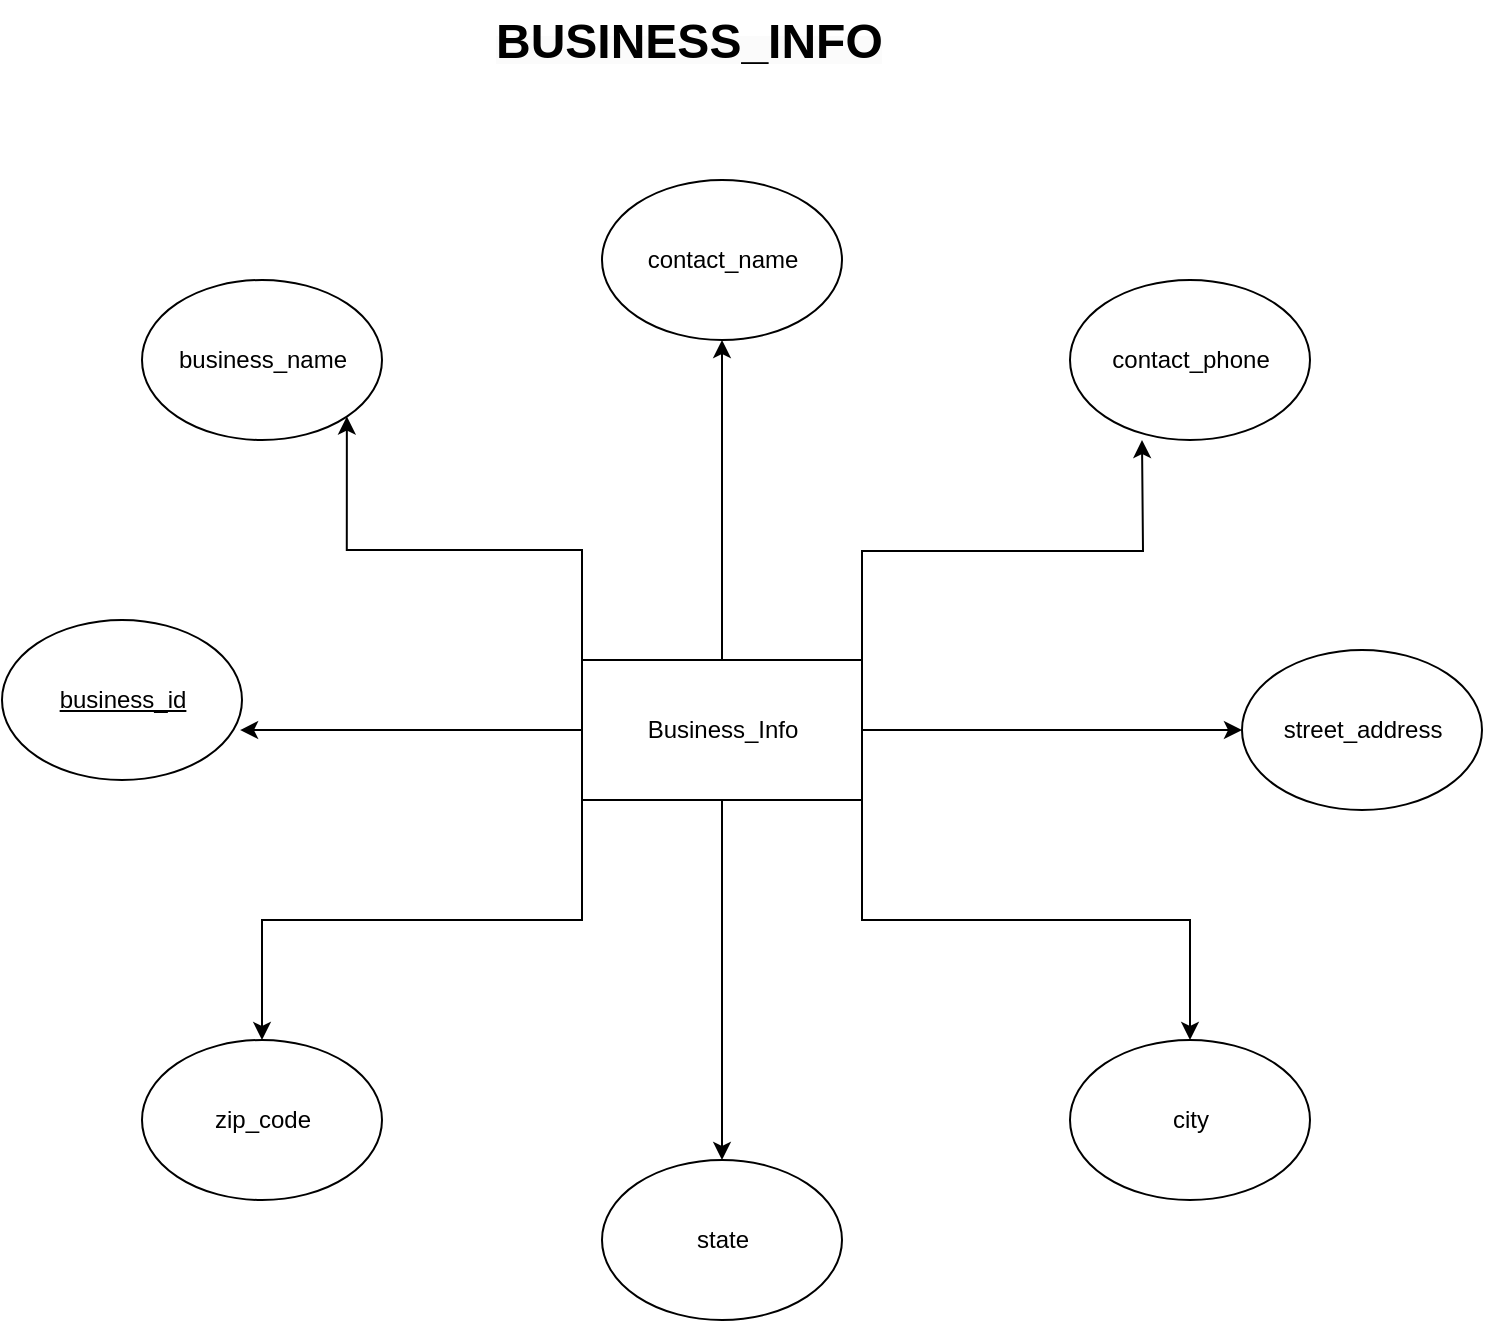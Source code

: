 <mxfile version="21.2.4" type="github" pages="5">
  <diagram name="Business_Info" id="tguRPgptUBUBKhunE2SA">
    <mxGraphModel dx="1434" dy="796" grid="1" gridSize="10" guides="1" tooltips="1" connect="1" arrows="1" fold="1" page="1" pageScale="1" pageWidth="850" pageHeight="1100" math="0" shadow="0">
      <root>
        <mxCell id="0" />
        <mxCell id="1" parent="0" />
        <mxCell id="KCDeYtJDI4y8j9xUt5Yk-29" value="" style="group" parent="1" vertex="1" connectable="0">
          <mxGeometry x="330" y="360" width="140" height="70" as="geometry" />
        </mxCell>
        <mxCell id="KCDeYtJDI4y8j9xUt5Yk-57" style="edgeStyle=orthogonalEdgeStyle;rounded=0;orthogonalLoop=1;jettySize=auto;html=1;" parent="KCDeYtJDI4y8j9xUt5Yk-29" source="KCDeYtJDI4y8j9xUt5Yk-27" edge="1">
          <mxGeometry relative="1" as="geometry">
            <mxPoint x="70" y="-160" as="targetPoint" />
          </mxGeometry>
        </mxCell>
        <mxCell id="KCDeYtJDI4y8j9xUt5Yk-58" style="edgeStyle=orthogonalEdgeStyle;rounded=0;orthogonalLoop=1;jettySize=auto;html=1;exitX=1;exitY=0;exitDx=0;exitDy=0;" parent="KCDeYtJDI4y8j9xUt5Yk-29" source="KCDeYtJDI4y8j9xUt5Yk-27" edge="1">
          <mxGeometry relative="1" as="geometry">
            <mxPoint x="280" y="-110" as="targetPoint" />
          </mxGeometry>
        </mxCell>
        <mxCell id="KCDeYtJDI4y8j9xUt5Yk-27" value="" style="rounded=0;whiteSpace=wrap;html=1;" parent="KCDeYtJDI4y8j9xUt5Yk-29" vertex="1">
          <mxGeometry width="140" height="70" as="geometry" />
        </mxCell>
        <mxCell id="KCDeYtJDI4y8j9xUt5Yk-28" value="Business_Info" style="text;html=1;align=center;verticalAlign=middle;resizable=0;points=[];autosize=1;strokeColor=none;fillColor=none;" parent="KCDeYtJDI4y8j9xUt5Yk-29" vertex="1">
          <mxGeometry x="20" y="20" width="100" height="30" as="geometry" />
        </mxCell>
        <mxCell id="KCDeYtJDI4y8j9xUt5Yk-32" value="" style="group" parent="1" vertex="1" connectable="0">
          <mxGeometry x="110" y="170" width="120" height="80" as="geometry" />
        </mxCell>
        <mxCell id="KCDeYtJDI4y8j9xUt5Yk-30" value="" style="ellipse;whiteSpace=wrap;html=1;" parent="KCDeYtJDI4y8j9xUt5Yk-32" vertex="1">
          <mxGeometry width="120" height="80" as="geometry" />
        </mxCell>
        <mxCell id="KCDeYtJDI4y8j9xUt5Yk-31" value="business_name" style="text;html=1;align=center;verticalAlign=middle;resizable=0;points=[];autosize=1;strokeColor=none;fillColor=none;" parent="KCDeYtJDI4y8j9xUt5Yk-32" vertex="1">
          <mxGeometry x="5" y="25" width="110" height="30" as="geometry" />
        </mxCell>
        <mxCell id="KCDeYtJDI4y8j9xUt5Yk-33" value="" style="group" parent="1" vertex="1" connectable="0">
          <mxGeometry x="340" y="120" width="120" height="80" as="geometry" />
        </mxCell>
        <mxCell id="KCDeYtJDI4y8j9xUt5Yk-34" value="" style="ellipse;whiteSpace=wrap;html=1;" parent="KCDeYtJDI4y8j9xUt5Yk-33" vertex="1">
          <mxGeometry width="120" height="80" as="geometry" />
        </mxCell>
        <mxCell id="KCDeYtJDI4y8j9xUt5Yk-35" value="contact_name" style="text;html=1;align=center;verticalAlign=middle;resizable=0;points=[];autosize=1;strokeColor=none;fillColor=none;" parent="KCDeYtJDI4y8j9xUt5Yk-33" vertex="1">
          <mxGeometry x="10" y="25" width="100" height="30" as="geometry" />
        </mxCell>
        <mxCell id="KCDeYtJDI4y8j9xUt5Yk-36" value="" style="group" parent="1" vertex="1" connectable="0">
          <mxGeometry x="574" y="170" width="120" height="80" as="geometry" />
        </mxCell>
        <mxCell id="KCDeYtJDI4y8j9xUt5Yk-37" value="" style="ellipse;whiteSpace=wrap;html=1;" parent="KCDeYtJDI4y8j9xUt5Yk-36" vertex="1">
          <mxGeometry width="120" height="80" as="geometry" />
        </mxCell>
        <mxCell id="KCDeYtJDI4y8j9xUt5Yk-38" value="contact_phone" style="text;html=1;align=center;verticalAlign=middle;resizable=0;points=[];autosize=1;strokeColor=none;fillColor=none;" parent="KCDeYtJDI4y8j9xUt5Yk-36" vertex="1">
          <mxGeometry x="10" y="25" width="100" height="30" as="geometry" />
        </mxCell>
        <mxCell id="KCDeYtJDI4y8j9xUt5Yk-39" value="" style="group" parent="1" vertex="1" connectable="0">
          <mxGeometry x="660" y="355" width="120" height="80" as="geometry" />
        </mxCell>
        <mxCell id="KCDeYtJDI4y8j9xUt5Yk-40" value="" style="ellipse;whiteSpace=wrap;html=1;" parent="KCDeYtJDI4y8j9xUt5Yk-39" vertex="1">
          <mxGeometry width="120" height="80" as="geometry" />
        </mxCell>
        <mxCell id="KCDeYtJDI4y8j9xUt5Yk-41" value="street_address" style="text;html=1;align=center;verticalAlign=middle;resizable=0;points=[];autosize=1;strokeColor=none;fillColor=none;" parent="KCDeYtJDI4y8j9xUt5Yk-39" vertex="1">
          <mxGeometry x="10" y="25" width="100" height="30" as="geometry" />
        </mxCell>
        <mxCell id="KCDeYtJDI4y8j9xUt5Yk-42" value="" style="group" parent="1" vertex="1" connectable="0">
          <mxGeometry x="574" y="550" width="120" height="80" as="geometry" />
        </mxCell>
        <mxCell id="KCDeYtJDI4y8j9xUt5Yk-43" value="" style="ellipse;whiteSpace=wrap;html=1;" parent="KCDeYtJDI4y8j9xUt5Yk-42" vertex="1">
          <mxGeometry width="120" height="80" as="geometry" />
        </mxCell>
        <mxCell id="KCDeYtJDI4y8j9xUt5Yk-44" value="city" style="text;html=1;align=center;verticalAlign=middle;resizable=0;points=[];autosize=1;strokeColor=none;fillColor=none;" parent="KCDeYtJDI4y8j9xUt5Yk-42" vertex="1">
          <mxGeometry x="40" y="25" width="40" height="30" as="geometry" />
        </mxCell>
        <mxCell id="KCDeYtJDI4y8j9xUt5Yk-45" value="" style="group" parent="1" vertex="1" connectable="0">
          <mxGeometry x="340" y="610" width="120" height="80" as="geometry" />
        </mxCell>
        <mxCell id="KCDeYtJDI4y8j9xUt5Yk-46" value="" style="ellipse;whiteSpace=wrap;html=1;" parent="KCDeYtJDI4y8j9xUt5Yk-45" vertex="1">
          <mxGeometry width="120" height="80" as="geometry" />
        </mxCell>
        <mxCell id="KCDeYtJDI4y8j9xUt5Yk-47" value="state" style="text;html=1;align=center;verticalAlign=middle;resizable=0;points=[];autosize=1;strokeColor=none;fillColor=none;" parent="KCDeYtJDI4y8j9xUt5Yk-45" vertex="1">
          <mxGeometry x="35" y="25" width="50" height="30" as="geometry" />
        </mxCell>
        <mxCell id="KCDeYtJDI4y8j9xUt5Yk-48" value="" style="group" parent="1" vertex="1" connectable="0">
          <mxGeometry x="40" y="340" width="120" height="80" as="geometry" />
        </mxCell>
        <mxCell id="KCDeYtJDI4y8j9xUt5Yk-49" value="" style="ellipse;whiteSpace=wrap;html=1;" parent="KCDeYtJDI4y8j9xUt5Yk-48" vertex="1">
          <mxGeometry width="120" height="80" as="geometry" />
        </mxCell>
        <mxCell id="KCDeYtJDI4y8j9xUt5Yk-50" value="&lt;u&gt;business_id&lt;/u&gt;" style="text;html=1;align=center;verticalAlign=middle;resizable=0;points=[];autosize=1;strokeColor=none;fillColor=none;" parent="KCDeYtJDI4y8j9xUt5Yk-48" vertex="1">
          <mxGeometry x="15" y="25" width="90" height="30" as="geometry" />
        </mxCell>
        <mxCell id="KCDeYtJDI4y8j9xUt5Yk-52" value="" style="group" parent="1" vertex="1" connectable="0">
          <mxGeometry x="110" y="550" width="120" height="80" as="geometry" />
        </mxCell>
        <mxCell id="KCDeYtJDI4y8j9xUt5Yk-53" value="" style="ellipse;whiteSpace=wrap;html=1;" parent="KCDeYtJDI4y8j9xUt5Yk-52" vertex="1">
          <mxGeometry width="120" height="80" as="geometry" />
        </mxCell>
        <mxCell id="KCDeYtJDI4y8j9xUt5Yk-54" value="zip_code" style="text;html=1;align=center;verticalAlign=middle;resizable=0;points=[];autosize=1;strokeColor=none;fillColor=none;" parent="KCDeYtJDI4y8j9xUt5Yk-52" vertex="1">
          <mxGeometry x="25" y="25" width="70" height="30" as="geometry" />
        </mxCell>
        <mxCell id="KCDeYtJDI4y8j9xUt5Yk-56" style="edgeStyle=orthogonalEdgeStyle;rounded=0;orthogonalLoop=1;jettySize=auto;html=1;exitX=0;exitY=0;exitDx=0;exitDy=0;entryX=1;entryY=1;entryDx=0;entryDy=0;" parent="1" source="KCDeYtJDI4y8j9xUt5Yk-27" target="KCDeYtJDI4y8j9xUt5Yk-30" edge="1">
          <mxGeometry relative="1" as="geometry" />
        </mxCell>
        <mxCell id="KCDeYtJDI4y8j9xUt5Yk-59" style="edgeStyle=orthogonalEdgeStyle;rounded=0;orthogonalLoop=1;jettySize=auto;html=1;entryX=0.992;entryY=0.688;entryDx=0;entryDy=0;entryPerimeter=0;" parent="1" source="KCDeYtJDI4y8j9xUt5Yk-27" target="KCDeYtJDI4y8j9xUt5Yk-49" edge="1">
          <mxGeometry relative="1" as="geometry" />
        </mxCell>
        <mxCell id="KCDeYtJDI4y8j9xUt5Yk-60" style="edgeStyle=orthogonalEdgeStyle;rounded=0;orthogonalLoop=1;jettySize=auto;html=1;entryX=0;entryY=0.5;entryDx=0;entryDy=0;" parent="1" source="KCDeYtJDI4y8j9xUt5Yk-27" target="KCDeYtJDI4y8j9xUt5Yk-40" edge="1">
          <mxGeometry relative="1" as="geometry" />
        </mxCell>
        <mxCell id="KCDeYtJDI4y8j9xUt5Yk-61" style="edgeStyle=orthogonalEdgeStyle;rounded=0;orthogonalLoop=1;jettySize=auto;html=1;entryX=0.5;entryY=0;entryDx=0;entryDy=0;" parent="1" source="KCDeYtJDI4y8j9xUt5Yk-27" target="KCDeYtJDI4y8j9xUt5Yk-46" edge="1">
          <mxGeometry relative="1" as="geometry" />
        </mxCell>
        <mxCell id="KCDeYtJDI4y8j9xUt5Yk-62" style="edgeStyle=orthogonalEdgeStyle;rounded=0;orthogonalLoop=1;jettySize=auto;html=1;exitX=0;exitY=1;exitDx=0;exitDy=0;entryX=0.5;entryY=0;entryDx=0;entryDy=0;" parent="1" source="KCDeYtJDI4y8j9xUt5Yk-27" target="KCDeYtJDI4y8j9xUt5Yk-53" edge="1">
          <mxGeometry relative="1" as="geometry" />
        </mxCell>
        <mxCell id="KCDeYtJDI4y8j9xUt5Yk-63" style="edgeStyle=orthogonalEdgeStyle;rounded=0;orthogonalLoop=1;jettySize=auto;html=1;exitX=1;exitY=1;exitDx=0;exitDy=0;entryX=0.5;entryY=0;entryDx=0;entryDy=0;" parent="1" source="KCDeYtJDI4y8j9xUt5Yk-27" target="KCDeYtJDI4y8j9xUt5Yk-43" edge="1">
          <mxGeometry relative="1" as="geometry" />
        </mxCell>
        <mxCell id="VCc8I2_e7OigqbQFa2fa-1" value="&lt;b style=&quot;border-color: var(--border-color); color: rgb(0, 0, 0); font-family: Helvetica; font-size: 12px; font-style: normal; font-variant-ligatures: normal; font-variant-caps: normal; letter-spacing: normal; orphans: 2; text-align: center; text-indent: 0px; text-transform: none; widows: 2; word-spacing: 0px; -webkit-text-stroke-width: 0px; background-color: rgb(251, 251, 251); text-decoration-thickness: initial; text-decoration-style: initial; text-decoration-color: initial;&quot;&gt;&lt;font style=&quot;border-color: var(--border-color); font-size: 24px;&quot;&gt;BUSINESS_INFO&lt;/font&gt;&lt;/b&gt;" style="text;whiteSpace=wrap;html=1;" vertex="1" parent="1">
          <mxGeometry x="285" y="30" width="230" height="50" as="geometry" />
        </mxCell>
      </root>
    </mxGraphModel>
  </diagram>
  <diagram name="Order_Info" id="-nE6g9rk-QPzuM-IsTm2">
    <mxGraphModel dx="1434" dy="796" grid="1" gridSize="10" guides="1" tooltips="1" connect="1" arrows="1" fold="1" page="1" pageScale="1" pageWidth="850" pageHeight="1100" math="0" shadow="0">
      <root>
        <mxCell id="SbS1LEjKG-8Sy9XxJ7CB-0" />
        <mxCell id="SbS1LEjKG-8Sy9XxJ7CB-1" parent="SbS1LEjKG-8Sy9XxJ7CB-0" />
        <mxCell id="SbS1LEjKG-8Sy9XxJ7CB-2" value="" style="group" parent="SbS1LEjKG-8Sy9XxJ7CB-1" vertex="1" connectable="0">
          <mxGeometry x="330" y="360" width="140" height="70" as="geometry" />
        </mxCell>
        <mxCell id="SbS1LEjKG-8Sy9XxJ7CB-5" value="" style="rounded=0;whiteSpace=wrap;html=1;" parent="SbS1LEjKG-8Sy9XxJ7CB-2" vertex="1">
          <mxGeometry width="140" height="70" as="geometry" />
        </mxCell>
        <mxCell id="SbS1LEjKG-8Sy9XxJ7CB-6" value="Order_Info" style="text;html=1;align=center;verticalAlign=middle;resizable=0;points=[];autosize=1;strokeColor=none;fillColor=none;" parent="SbS1LEjKG-8Sy9XxJ7CB-2" vertex="1">
          <mxGeometry x="30" y="20" width="80" height="30" as="geometry" />
        </mxCell>
        <mxCell id="SbS1LEjKG-8Sy9XxJ7CB-16" value="" style="group" parent="SbS1LEjKG-8Sy9XxJ7CB-1" vertex="1" connectable="0">
          <mxGeometry x="660" y="355" width="120" height="80" as="geometry" />
        </mxCell>
        <mxCell id="SbS1LEjKG-8Sy9XxJ7CB-17" value="" style="ellipse;whiteSpace=wrap;html=1;" parent="SbS1LEjKG-8Sy9XxJ7CB-16" vertex="1">
          <mxGeometry width="120" height="80" as="geometry" />
        </mxCell>
        <mxCell id="SbS1LEjKG-8Sy9XxJ7CB-18" value="business_id" style="text;html=1;align=center;verticalAlign=middle;resizable=0;points=[];autosize=1;strokeColor=none;fillColor=none;" parent="SbS1LEjKG-8Sy9XxJ7CB-16" vertex="1">
          <mxGeometry x="15" y="25" width="90" height="30" as="geometry" />
        </mxCell>
        <mxCell id="SbS1LEjKG-8Sy9XxJ7CB-19" value="" style="group" parent="SbS1LEjKG-8Sy9XxJ7CB-1" vertex="1" connectable="0">
          <mxGeometry x="574" y="550" width="120" height="80" as="geometry" />
        </mxCell>
        <mxCell id="SbS1LEjKG-8Sy9XxJ7CB-20" value="" style="ellipse;whiteSpace=wrap;html=1;" parent="SbS1LEjKG-8Sy9XxJ7CB-19" vertex="1">
          <mxGeometry width="120" height="80" as="geometry" />
        </mxCell>
        <mxCell id="SbS1LEjKG-8Sy9XxJ7CB-21" value="order_date" style="text;html=1;align=center;verticalAlign=middle;resizable=0;points=[];autosize=1;strokeColor=none;fillColor=none;" parent="SbS1LEjKG-8Sy9XxJ7CB-19" vertex="1">
          <mxGeometry x="20" y="25" width="80" height="30" as="geometry" />
        </mxCell>
        <mxCell id="SbS1LEjKG-8Sy9XxJ7CB-22" value="" style="group" parent="SbS1LEjKG-8Sy9XxJ7CB-1" vertex="1" connectable="0">
          <mxGeometry x="340" y="610" width="120" height="80" as="geometry" />
        </mxCell>
        <mxCell id="SbS1LEjKG-8Sy9XxJ7CB-23" value="" style="ellipse;whiteSpace=wrap;html=1;" parent="SbS1LEjKG-8Sy9XxJ7CB-22" vertex="1">
          <mxGeometry width="120" height="80" as="geometry" />
        </mxCell>
        <mxCell id="SbS1LEjKG-8Sy9XxJ7CB-24" value="total_amount" style="text;html=1;align=center;verticalAlign=middle;resizable=0;points=[];autosize=1;strokeColor=none;fillColor=none;" parent="SbS1LEjKG-8Sy9XxJ7CB-22" vertex="1">
          <mxGeometry x="15" y="25" width="90" height="30" as="geometry" />
        </mxCell>
        <mxCell id="SbS1LEjKG-8Sy9XxJ7CB-25" value="" style="group" parent="SbS1LEjKG-8Sy9XxJ7CB-1" vertex="1" connectable="0">
          <mxGeometry x="40" y="340" width="120" height="80" as="geometry" />
        </mxCell>
        <mxCell id="SbS1LEjKG-8Sy9XxJ7CB-26" value="" style="ellipse;whiteSpace=wrap;html=1;" parent="SbS1LEjKG-8Sy9XxJ7CB-25" vertex="1">
          <mxGeometry width="120" height="80" as="geometry" />
        </mxCell>
        <mxCell id="SbS1LEjKG-8Sy9XxJ7CB-27" value="&lt;u&gt;order_id&lt;/u&gt;" style="text;html=1;align=center;verticalAlign=middle;resizable=0;points=[];autosize=1;strokeColor=none;fillColor=none;" parent="SbS1LEjKG-8Sy9XxJ7CB-25" vertex="1">
          <mxGeometry x="25" y="25" width="70" height="30" as="geometry" />
        </mxCell>
        <mxCell id="SbS1LEjKG-8Sy9XxJ7CB-28" value="" style="group" parent="SbS1LEjKG-8Sy9XxJ7CB-1" vertex="1" connectable="0">
          <mxGeometry x="110" y="550" width="120" height="80" as="geometry" />
        </mxCell>
        <mxCell id="SbS1LEjKG-8Sy9XxJ7CB-29" value="" style="ellipse;whiteSpace=wrap;html=1;" parent="SbS1LEjKG-8Sy9XxJ7CB-28" vertex="1">
          <mxGeometry width="120" height="80" as="geometry" />
        </mxCell>
        <mxCell id="SbS1LEjKG-8Sy9XxJ7CB-30" value="payment_status" style="text;html=1;align=center;verticalAlign=middle;resizable=0;points=[];autosize=1;strokeColor=none;fillColor=none;" parent="SbS1LEjKG-8Sy9XxJ7CB-28" vertex="1">
          <mxGeometry x="5" y="25" width="110" height="30" as="geometry" />
        </mxCell>
        <mxCell id="SbS1LEjKG-8Sy9XxJ7CB-32" style="edgeStyle=orthogonalEdgeStyle;rounded=0;orthogonalLoop=1;jettySize=auto;html=1;entryX=0.992;entryY=0.688;entryDx=0;entryDy=0;entryPerimeter=0;" parent="SbS1LEjKG-8Sy9XxJ7CB-1" source="SbS1LEjKG-8Sy9XxJ7CB-5" target="SbS1LEjKG-8Sy9XxJ7CB-26" edge="1">
          <mxGeometry relative="1" as="geometry" />
        </mxCell>
        <mxCell id="SbS1LEjKG-8Sy9XxJ7CB-33" style="edgeStyle=orthogonalEdgeStyle;rounded=0;orthogonalLoop=1;jettySize=auto;html=1;entryX=0;entryY=0.5;entryDx=0;entryDy=0;" parent="SbS1LEjKG-8Sy9XxJ7CB-1" source="SbS1LEjKG-8Sy9XxJ7CB-5" target="SbS1LEjKG-8Sy9XxJ7CB-17" edge="1">
          <mxGeometry relative="1" as="geometry" />
        </mxCell>
        <mxCell id="SbS1LEjKG-8Sy9XxJ7CB-34" style="edgeStyle=orthogonalEdgeStyle;rounded=0;orthogonalLoop=1;jettySize=auto;html=1;entryX=0.5;entryY=0;entryDx=0;entryDy=0;" parent="SbS1LEjKG-8Sy9XxJ7CB-1" source="SbS1LEjKG-8Sy9XxJ7CB-5" target="SbS1LEjKG-8Sy9XxJ7CB-23" edge="1">
          <mxGeometry relative="1" as="geometry" />
        </mxCell>
        <mxCell id="SbS1LEjKG-8Sy9XxJ7CB-35" style="edgeStyle=orthogonalEdgeStyle;rounded=0;orthogonalLoop=1;jettySize=auto;html=1;exitX=0;exitY=1;exitDx=0;exitDy=0;entryX=0.5;entryY=0;entryDx=0;entryDy=0;" parent="SbS1LEjKG-8Sy9XxJ7CB-1" source="SbS1LEjKG-8Sy9XxJ7CB-5" target="SbS1LEjKG-8Sy9XxJ7CB-29" edge="1">
          <mxGeometry relative="1" as="geometry" />
        </mxCell>
        <mxCell id="SbS1LEjKG-8Sy9XxJ7CB-36" style="edgeStyle=orthogonalEdgeStyle;rounded=0;orthogonalLoop=1;jettySize=auto;html=1;exitX=1;exitY=1;exitDx=0;exitDy=0;entryX=0.5;entryY=0;entryDx=0;entryDy=0;" parent="SbS1LEjKG-8Sy9XxJ7CB-1" source="SbS1LEjKG-8Sy9XxJ7CB-5" target="SbS1LEjKG-8Sy9XxJ7CB-20" edge="1">
          <mxGeometry relative="1" as="geometry" />
        </mxCell>
        <mxCell id="we0UjLPdlVe7D6hdb1hT-0" value="&lt;b style=&quot;border-color: var(--border-color); color: rgb(0, 0, 0); font-family: Helvetica; font-size: 12px; font-style: normal; font-variant-ligatures: normal; font-variant-caps: normal; letter-spacing: normal; orphans: 2; text-align: center; text-indent: 0px; text-transform: none; widows: 2; word-spacing: 0px; -webkit-text-stroke-width: 0px; background-color: rgb(251, 251, 251); text-decoration-thickness: initial; text-decoration-style: initial; text-decoration-color: initial;&quot;&gt;&lt;font style=&quot;border-color: var(--border-color); font-size: 24px;&quot;&gt;ORDER_INFO&lt;/font&gt;&lt;/b&gt;" style="text;whiteSpace=wrap;html=1;" vertex="1" parent="SbS1LEjKG-8Sy9XxJ7CB-1">
          <mxGeometry x="360" y="120" width="230" height="50" as="geometry" />
        </mxCell>
      </root>
    </mxGraphModel>
  </diagram>
  <diagram name="Salesperson" id="7F3DePkDfdQIY_V-qcCE">
    <mxGraphModel dx="1434" dy="796" grid="1" gridSize="10" guides="1" tooltips="1" connect="1" arrows="1" fold="1" page="1" pageScale="1" pageWidth="850" pageHeight="1100" math="0" shadow="0">
      <root>
        <mxCell id="d6FV01nak55tR5obj_vV-0" />
        <mxCell id="d6FV01nak55tR5obj_vV-1" parent="d6FV01nak55tR5obj_vV-0" />
        <mxCell id="d6FV01nak55tR5obj_vV-2" value="" style="group" parent="d6FV01nak55tR5obj_vV-1" vertex="1" connectable="0">
          <mxGeometry x="330" y="360" width="140" height="70" as="geometry" />
        </mxCell>
        <mxCell id="d6FV01nak55tR5obj_vV-3" value="" style="rounded=0;whiteSpace=wrap;html=1;" parent="d6FV01nak55tR5obj_vV-2" vertex="1">
          <mxGeometry width="140" height="70" as="geometry" />
        </mxCell>
        <mxCell id="d6FV01nak55tR5obj_vV-4" value="Salesperson" style="text;html=1;align=center;verticalAlign=middle;resizable=0;points=[];autosize=1;strokeColor=none;fillColor=none;" parent="d6FV01nak55tR5obj_vV-2" vertex="1">
          <mxGeometry x="25" y="20" width="90" height="30" as="geometry" />
        </mxCell>
        <mxCell id="d6FV01nak55tR5obj_vV-5" value="" style="group" parent="d6FV01nak55tR5obj_vV-1" vertex="1" connectable="0">
          <mxGeometry x="660" y="355" width="120" height="80" as="geometry" />
        </mxCell>
        <mxCell id="d6FV01nak55tR5obj_vV-6" value="" style="ellipse;whiteSpace=wrap;html=1;" parent="d6FV01nak55tR5obj_vV-5" vertex="1">
          <mxGeometry width="120" height="80" as="geometry" />
        </mxCell>
        <mxCell id="d6FV01nak55tR5obj_vV-7" value="salesperson_name" style="text;html=1;align=center;verticalAlign=middle;resizable=0;points=[];autosize=1;strokeColor=none;fillColor=none;" parent="d6FV01nak55tR5obj_vV-5" vertex="1">
          <mxGeometry y="25" width="120" height="30" as="geometry" />
        </mxCell>
        <mxCell id="d6FV01nak55tR5obj_vV-8" value="" style="group" parent="d6FV01nak55tR5obj_vV-1" vertex="1" connectable="0">
          <mxGeometry x="574" y="550" width="120" height="80" as="geometry" />
        </mxCell>
        <mxCell id="d6FV01nak55tR5obj_vV-9" value="" style="ellipse;whiteSpace=wrap;html=1;" parent="d6FV01nak55tR5obj_vV-8" vertex="1">
          <mxGeometry width="120" height="80" as="geometry" />
        </mxCell>
        <mxCell id="d6FV01nak55tR5obj_vV-10" value="state" style="text;html=1;align=center;verticalAlign=middle;resizable=0;points=[];autosize=1;strokeColor=none;fillColor=none;" parent="d6FV01nak55tR5obj_vV-8" vertex="1">
          <mxGeometry x="35" y="25" width="50" height="30" as="geometry" />
        </mxCell>
        <mxCell id="d6FV01nak55tR5obj_vV-11" value="" style="group" parent="d6FV01nak55tR5obj_vV-1" vertex="1" connectable="0">
          <mxGeometry x="340" y="610" width="120" height="80" as="geometry" />
        </mxCell>
        <mxCell id="d6FV01nak55tR5obj_vV-12" value="" style="ellipse;whiteSpace=wrap;html=1;" parent="d6FV01nak55tR5obj_vV-11" vertex="1">
          <mxGeometry width="120" height="80" as="geometry" />
        </mxCell>
        <mxCell id="d6FV01nak55tR5obj_vV-13" value="commission_rate" style="text;html=1;align=center;verticalAlign=middle;resizable=0;points=[];autosize=1;strokeColor=none;fillColor=none;" parent="d6FV01nak55tR5obj_vV-11" vertex="1">
          <mxGeometry x="5" y="25" width="110" height="30" as="geometry" />
        </mxCell>
        <mxCell id="d6FV01nak55tR5obj_vV-14" value="" style="group" parent="d6FV01nak55tR5obj_vV-1" vertex="1" connectable="0">
          <mxGeometry x="40" y="340" width="120" height="80" as="geometry" />
        </mxCell>
        <mxCell id="d6FV01nak55tR5obj_vV-15" value="" style="ellipse;whiteSpace=wrap;html=1;" parent="d6FV01nak55tR5obj_vV-14" vertex="1">
          <mxGeometry width="120" height="80" as="geometry" />
        </mxCell>
        <mxCell id="d6FV01nak55tR5obj_vV-16" value="&lt;u&gt;salesperson_id&lt;/u&gt;" style="text;html=1;align=center;verticalAlign=middle;resizable=0;points=[];autosize=1;strokeColor=none;fillColor=none;" parent="d6FV01nak55tR5obj_vV-14" vertex="1">
          <mxGeometry x="10" y="25" width="100" height="30" as="geometry" />
        </mxCell>
        <mxCell id="d6FV01nak55tR5obj_vV-17" value="" style="group" parent="d6FV01nak55tR5obj_vV-1" vertex="1" connectable="0">
          <mxGeometry x="110" y="550" width="120" height="80" as="geometry" />
        </mxCell>
        <mxCell id="d6FV01nak55tR5obj_vV-18" value="" style="ellipse;whiteSpace=wrap;html=1;" parent="d6FV01nak55tR5obj_vV-17" vertex="1">
          <mxGeometry width="120" height="80" as="geometry" />
        </mxCell>
        <mxCell id="d6FV01nak55tR5obj_vV-19" value="sales_region" style="text;html=1;align=center;verticalAlign=middle;resizable=0;points=[];autosize=1;strokeColor=none;fillColor=none;" parent="d6FV01nak55tR5obj_vV-17" vertex="1">
          <mxGeometry x="15" y="25" width="90" height="30" as="geometry" />
        </mxCell>
        <mxCell id="d6FV01nak55tR5obj_vV-20" style="edgeStyle=orthogonalEdgeStyle;rounded=0;orthogonalLoop=1;jettySize=auto;html=1;entryX=0.992;entryY=0.688;entryDx=0;entryDy=0;entryPerimeter=0;" parent="d6FV01nak55tR5obj_vV-1" source="d6FV01nak55tR5obj_vV-3" target="d6FV01nak55tR5obj_vV-15" edge="1">
          <mxGeometry relative="1" as="geometry" />
        </mxCell>
        <mxCell id="d6FV01nak55tR5obj_vV-21" style="edgeStyle=orthogonalEdgeStyle;rounded=0;orthogonalLoop=1;jettySize=auto;html=1;entryX=0;entryY=0.5;entryDx=0;entryDy=0;" parent="d6FV01nak55tR5obj_vV-1" source="d6FV01nak55tR5obj_vV-3" target="d6FV01nak55tR5obj_vV-6" edge="1">
          <mxGeometry relative="1" as="geometry" />
        </mxCell>
        <mxCell id="d6FV01nak55tR5obj_vV-22" style="edgeStyle=orthogonalEdgeStyle;rounded=0;orthogonalLoop=1;jettySize=auto;html=1;entryX=0.5;entryY=0;entryDx=0;entryDy=0;" parent="d6FV01nak55tR5obj_vV-1" source="d6FV01nak55tR5obj_vV-3" target="d6FV01nak55tR5obj_vV-12" edge="1">
          <mxGeometry relative="1" as="geometry" />
        </mxCell>
        <mxCell id="d6FV01nak55tR5obj_vV-23" style="edgeStyle=orthogonalEdgeStyle;rounded=0;orthogonalLoop=1;jettySize=auto;html=1;exitX=0;exitY=1;exitDx=0;exitDy=0;entryX=0.5;entryY=0;entryDx=0;entryDy=0;" parent="d6FV01nak55tR5obj_vV-1" source="d6FV01nak55tR5obj_vV-3" target="d6FV01nak55tR5obj_vV-18" edge="1">
          <mxGeometry relative="1" as="geometry" />
        </mxCell>
        <mxCell id="d6FV01nak55tR5obj_vV-24" style="edgeStyle=orthogonalEdgeStyle;rounded=0;orthogonalLoop=1;jettySize=auto;html=1;exitX=1;exitY=1;exitDx=0;exitDy=0;entryX=0.5;entryY=0;entryDx=0;entryDy=0;" parent="d6FV01nak55tR5obj_vV-1" source="d6FV01nak55tR5obj_vV-3" target="d6FV01nak55tR5obj_vV-9" edge="1">
          <mxGeometry relative="1" as="geometry" />
        </mxCell>
        <mxCell id="v_PWrT2a8fr7kfur0nb7-0" value="&lt;b style=&quot;border-color: var(--border-color); color: rgb(0, 0, 0); font-family: Helvetica; font-size: 12px; font-style: normal; font-variant-ligatures: normal; font-variant-caps: normal; letter-spacing: normal; orphans: 2; text-align: center; text-indent: 0px; text-transform: none; widows: 2; word-spacing: 0px; -webkit-text-stroke-width: 0px; background-color: rgb(251, 251, 251); text-decoration-thickness: initial; text-decoration-style: initial; text-decoration-color: initial;&quot;&gt;&lt;font style=&quot;border-color: var(--border-color); font-size: 24px;&quot;&gt;SALESPERSON&lt;/font&gt;&lt;/b&gt;" style="text;whiteSpace=wrap;html=1;" vertex="1" parent="d6FV01nak55tR5obj_vV-1">
          <mxGeometry x="290" y="120" width="230" height="50" as="geometry" />
        </mxCell>
      </root>
    </mxGraphModel>
  </diagram>
  <diagram name="Order_Details" id="rXMZ728ovucj-483BMkq">
    <mxGraphModel dx="1434" dy="796" grid="1" gridSize="10" guides="1" tooltips="1" connect="1" arrows="1" fold="1" page="1" pageScale="1" pageWidth="850" pageHeight="1100" math="0" shadow="0">
      <root>
        <mxCell id="2MyT6HxHpWZOS5WDxZQe-0" />
        <mxCell id="2MyT6HxHpWZOS5WDxZQe-1" parent="2MyT6HxHpWZOS5WDxZQe-0" />
        <mxCell id="2MyT6HxHpWZOS5WDxZQe-5" value="" style="group" parent="2MyT6HxHpWZOS5WDxZQe-1" vertex="1" connectable="0">
          <mxGeometry x="660" y="355" width="120" height="80" as="geometry" />
        </mxCell>
        <mxCell id="2MyT6HxHpWZOS5WDxZQe-6" value="" style="ellipse;whiteSpace=wrap;html=1;" parent="2MyT6HxHpWZOS5WDxZQe-5" vertex="1">
          <mxGeometry width="120" height="80" as="geometry" />
        </mxCell>
        <mxCell id="2MyT6HxHpWZOS5WDxZQe-7" value="order_id" style="text;html=1;align=center;verticalAlign=middle;resizable=0;points=[];autosize=1;strokeColor=none;fillColor=none;" parent="2MyT6HxHpWZOS5WDxZQe-5" vertex="1">
          <mxGeometry x="25" y="25" width="70" height="30" as="geometry" />
        </mxCell>
        <mxCell id="2MyT6HxHpWZOS5WDxZQe-8" value="" style="group" parent="2MyT6HxHpWZOS5WDxZQe-1" vertex="1" connectable="0">
          <mxGeometry x="574" y="550" width="120" height="80" as="geometry" />
        </mxCell>
        <mxCell id="2MyT6HxHpWZOS5WDxZQe-9" value="" style="ellipse;whiteSpace=wrap;html=1;" parent="2MyT6HxHpWZOS5WDxZQe-8" vertex="1">
          <mxGeometry width="120" height="80" as="geometry" />
        </mxCell>
        <mxCell id="2MyT6HxHpWZOS5WDxZQe-10" value="unit_price" style="text;html=1;align=center;verticalAlign=middle;resizable=0;points=[];autosize=1;strokeColor=none;fillColor=none;" parent="2MyT6HxHpWZOS5WDxZQe-8" vertex="1">
          <mxGeometry x="20" y="25" width="80" height="30" as="geometry" />
        </mxCell>
        <mxCell id="2MyT6HxHpWZOS5WDxZQe-11" value="" style="group" parent="2MyT6HxHpWZOS5WDxZQe-1" vertex="1" connectable="0">
          <mxGeometry x="340" y="610" width="120" height="80" as="geometry" />
        </mxCell>
        <mxCell id="2MyT6HxHpWZOS5WDxZQe-12" value="" style="ellipse;whiteSpace=wrap;html=1;" parent="2MyT6HxHpWZOS5WDxZQe-11" vertex="1">
          <mxGeometry width="120" height="80" as="geometry" />
        </mxCell>
        <mxCell id="2MyT6HxHpWZOS5WDxZQe-13" value="quantity" style="text;html=1;align=center;verticalAlign=middle;resizable=0;points=[];autosize=1;strokeColor=none;fillColor=none;" parent="2MyT6HxHpWZOS5WDxZQe-11" vertex="1">
          <mxGeometry x="25" y="25" width="70" height="30" as="geometry" />
        </mxCell>
        <mxCell id="2MyT6HxHpWZOS5WDxZQe-14" value="" style="group" parent="2MyT6HxHpWZOS5WDxZQe-1" vertex="1" connectable="0">
          <mxGeometry x="40" y="340" width="120" height="80" as="geometry" />
        </mxCell>
        <mxCell id="2MyT6HxHpWZOS5WDxZQe-15" value="" style="ellipse;whiteSpace=wrap;html=1;" parent="2MyT6HxHpWZOS5WDxZQe-14" vertex="1">
          <mxGeometry width="120" height="80" as="geometry" />
        </mxCell>
        <mxCell id="2MyT6HxHpWZOS5WDxZQe-16" value="&lt;u&gt;order_detail_id&lt;/u&gt;" style="text;html=1;align=center;verticalAlign=middle;resizable=0;points=[];autosize=1;strokeColor=none;fillColor=none;" parent="2MyT6HxHpWZOS5WDxZQe-14" vertex="1">
          <mxGeometry x="10" y="25" width="100" height="30" as="geometry" />
        </mxCell>
        <mxCell id="2MyT6HxHpWZOS5WDxZQe-17" value="" style="group" parent="2MyT6HxHpWZOS5WDxZQe-1" vertex="1" connectable="0">
          <mxGeometry x="110" y="550" width="120" height="80" as="geometry" />
        </mxCell>
        <mxCell id="2MyT6HxHpWZOS5WDxZQe-18" value="" style="ellipse;whiteSpace=wrap;html=1;" parent="2MyT6HxHpWZOS5WDxZQe-17" vertex="1">
          <mxGeometry width="120" height="80" as="geometry" />
        </mxCell>
        <mxCell id="2MyT6HxHpWZOS5WDxZQe-19" value="product_name" style="text;html=1;align=center;verticalAlign=middle;resizable=0;points=[];autosize=1;strokeColor=none;fillColor=none;" parent="2MyT6HxHpWZOS5WDxZQe-17" vertex="1">
          <mxGeometry x="10" y="25" width="100" height="30" as="geometry" />
        </mxCell>
        <mxCell id="2MyT6HxHpWZOS5WDxZQe-20" style="edgeStyle=orthogonalEdgeStyle;rounded=0;orthogonalLoop=1;jettySize=auto;html=1;entryX=0.992;entryY=0.688;entryDx=0;entryDy=0;entryPerimeter=0;" parent="2MyT6HxHpWZOS5WDxZQe-1" source="2MyT6HxHpWZOS5WDxZQe-3" target="2MyT6HxHpWZOS5WDxZQe-15" edge="1">
          <mxGeometry relative="1" as="geometry" />
        </mxCell>
        <mxCell id="2MyT6HxHpWZOS5WDxZQe-21" style="edgeStyle=orthogonalEdgeStyle;rounded=0;orthogonalLoop=1;jettySize=auto;html=1;entryX=0;entryY=0.5;entryDx=0;entryDy=0;" parent="2MyT6HxHpWZOS5WDxZQe-1" source="2MyT6HxHpWZOS5WDxZQe-3" target="2MyT6HxHpWZOS5WDxZQe-6" edge="1">
          <mxGeometry relative="1" as="geometry" />
        </mxCell>
        <mxCell id="2MyT6HxHpWZOS5WDxZQe-22" style="edgeStyle=orthogonalEdgeStyle;rounded=0;orthogonalLoop=1;jettySize=auto;html=1;entryX=0.5;entryY=0;entryDx=0;entryDy=0;" parent="2MyT6HxHpWZOS5WDxZQe-1" source="2MyT6HxHpWZOS5WDxZQe-3" target="2MyT6HxHpWZOS5WDxZQe-12" edge="1">
          <mxGeometry relative="1" as="geometry" />
        </mxCell>
        <mxCell id="2MyT6HxHpWZOS5WDxZQe-23" style="edgeStyle=orthogonalEdgeStyle;rounded=0;orthogonalLoop=1;jettySize=auto;html=1;exitX=0;exitY=1;exitDx=0;exitDy=0;entryX=0.5;entryY=0;entryDx=0;entryDy=0;" parent="2MyT6HxHpWZOS5WDxZQe-1" source="2MyT6HxHpWZOS5WDxZQe-3" target="2MyT6HxHpWZOS5WDxZQe-18" edge="1">
          <mxGeometry relative="1" as="geometry" />
        </mxCell>
        <mxCell id="2MyT6HxHpWZOS5WDxZQe-24" style="edgeStyle=orthogonalEdgeStyle;rounded=0;orthogonalLoop=1;jettySize=auto;html=1;exitX=1;exitY=1;exitDx=0;exitDy=0;entryX=0.5;entryY=0;entryDx=0;entryDy=0;" parent="2MyT6HxHpWZOS5WDxZQe-1" source="2MyT6HxHpWZOS5WDxZQe-3" target="2MyT6HxHpWZOS5WDxZQe-9" edge="1">
          <mxGeometry relative="1" as="geometry" />
        </mxCell>
        <mxCell id="Rbr3wGYwryU1ZsnTc3Pl-1" value="" style="group" parent="2MyT6HxHpWZOS5WDxZQe-1" vertex="1" connectable="0">
          <mxGeometry x="330" y="360" width="140" height="70" as="geometry" />
        </mxCell>
        <mxCell id="2MyT6HxHpWZOS5WDxZQe-3" value="" style="rounded=0;whiteSpace=wrap;html=1;container=0;" parent="Rbr3wGYwryU1ZsnTc3Pl-1" vertex="1">
          <mxGeometry width="140" height="70" as="geometry" />
        </mxCell>
        <mxCell id="Rbr3wGYwryU1ZsnTc3Pl-0" value="" style="rounded=0;whiteSpace=wrap;html=1;strokeWidth=2;" parent="Rbr3wGYwryU1ZsnTc3Pl-1" vertex="1">
          <mxGeometry x="10" y="5" width="120" height="60" as="geometry" />
        </mxCell>
        <mxCell id="2MyT6HxHpWZOS5WDxZQe-4" value="Order_Detail" style="text;html=1;align=center;verticalAlign=middle;resizable=0;points=[];autosize=1;strokeColor=none;fillColor=none;container=0;" parent="Rbr3wGYwryU1ZsnTc3Pl-1" vertex="1">
          <mxGeometry x="25" y="20" width="90" height="30" as="geometry" />
        </mxCell>
        <mxCell id="yKH2DmaLbCsHP0KUDSZ7-0" value="&lt;b&gt;&lt;font style=&quot;font-size: 24px;&quot;&gt;ORDER_DETAILS&lt;/font&gt;&lt;/b&gt;" style="text;html=1;align=center;verticalAlign=middle;resizable=0;points=[];autosize=1;strokeColor=none;fillColor=none;" vertex="1" parent="2MyT6HxHpWZOS5WDxZQe-1">
          <mxGeometry x="280" y="113" width="220" height="40" as="geometry" />
        </mxCell>
      </root>
    </mxGraphModel>
  </diagram>
  <diagram id="0VfsYgVAqYNMxG38dePW" name="Full ER Diagram">
    <mxGraphModel dx="1434" dy="796" grid="1" gridSize="10" guides="1" tooltips="1" connect="1" arrows="1" fold="1" page="1" pageScale="1" pageWidth="850" pageHeight="1100" math="0" shadow="0">
      <root>
        <mxCell id="0" />
        <mxCell id="1" parent="0" />
        <mxCell id="VSQQljzJiKo7eYY6J_QY-42" value="" style="group" vertex="1" connectable="0" parent="1">
          <mxGeometry y="70" width="850" height="807.55" as="geometry" />
        </mxCell>
        <mxCell id="OSYJnkYGD8ylCi9D5N-m-48" value="" style="group" parent="VSQQljzJiKo7eYY6J_QY-42" vertex="1" connectable="0">
          <mxGeometry x="106.701" width="225.136" height="430.3" as="geometry" />
        </mxCell>
        <mxCell id="OSYJnkYGD8ylCi9D5N-m-7" value="" style="ellipse;whiteSpace=wrap;html=1;container=0;" parent="OSYJnkYGD8ylCi9D5N-m-48" vertex="1">
          <mxGeometry y="58.945" width="67.39" height="47.156" as="geometry" />
        </mxCell>
        <mxCell id="OSYJnkYGD8ylCi9D5N-m-8" value="&lt;font style=&quot;font-size: 9px;&quot;&gt;business_name&lt;/font&gt;" style="text;html=1;align=center;verticalAlign=middle;resizable=0;points=[];autosize=1;strokeColor=none;fillColor=none;container=0;" parent="OSYJnkYGD8ylCi9D5N-m-48" vertex="1">
          <mxGeometry x="-9.177" y="67.522" width="90" height="30" as="geometry" />
        </mxCell>
        <mxCell id="OSYJnkYGD8ylCi9D5N-m-10" value="" style="ellipse;whiteSpace=wrap;html=1;container=0;" parent="OSYJnkYGD8ylCi9D5N-m-48" vertex="1">
          <mxGeometry y="117.891" width="67.39" height="47.156" as="geometry" />
        </mxCell>
        <mxCell id="OSYJnkYGD8ylCi9D5N-m-11" value="contact_name" style="text;html=1;align=center;verticalAlign=middle;resizable=0;points=[];autosize=1;strokeColor=none;fillColor=none;container=0;fontSize=10;" parent="OSYJnkYGD8ylCi9D5N-m-48" vertex="1">
          <mxGeometry x="-9.17" y="126.467" width="90" height="30" as="geometry" />
        </mxCell>
        <mxCell id="OSYJnkYGD8ylCi9D5N-m-13" value="" style="ellipse;whiteSpace=wrap;html=1;container=0;" parent="OSYJnkYGD8ylCi9D5N-m-48" vertex="1">
          <mxGeometry y="170.941" width="67.39" height="47.156" as="geometry" />
        </mxCell>
        <mxCell id="OSYJnkYGD8ylCi9D5N-m-41" style="edgeStyle=orthogonalEdgeStyle;rounded=0;orthogonalLoop=1;jettySize=auto;html=1;endArrow=none;endFill=0;" parent="OSYJnkYGD8ylCi9D5N-m-48" source="OSYJnkYGD8ylCi9D5N-m-14" edge="1">
          <mxGeometry relative="1" as="geometry">
            <mxPoint x="95.469" y="229.886" as="targetPoint" />
          </mxGeometry>
        </mxCell>
        <mxCell id="OSYJnkYGD8ylCi9D5N-m-14" value="&lt;font style=&quot;font-size: 10px;&quot;&gt;contact_phone&lt;/font&gt;" style="text;html=1;align=center;verticalAlign=middle;resizable=0;points=[];autosize=1;strokeColor=none;fillColor=none;container=0;" parent="OSYJnkYGD8ylCi9D5N-m-48" vertex="1">
          <mxGeometry x="-9.18" y="179.518" width="90" height="30" as="geometry" />
        </mxCell>
        <mxCell id="OSYJnkYGD8ylCi9D5N-m-16" value="" style="ellipse;whiteSpace=wrap;html=1;container=0;" parent="OSYJnkYGD8ylCi9D5N-m-48" vertex="1">
          <mxGeometry y="223.992" width="67.39" height="47.156" as="geometry" />
        </mxCell>
        <mxCell id="OSYJnkYGD8ylCi9D5N-m-17" value="street_address" style="text;html=1;align=center;verticalAlign=middle;resizable=0;points=[];autosize=1;strokeColor=none;fillColor=none;container=0;fontSize=9;" parent="OSYJnkYGD8ylCi9D5N-m-48" vertex="1">
          <mxGeometry x="-4.416" y="237.568" width="80" height="20" as="geometry" />
        </mxCell>
        <mxCell id="OSYJnkYGD8ylCi9D5N-m-19" value="" style="ellipse;whiteSpace=wrap;html=1;container=0;" parent="OSYJnkYGD8ylCi9D5N-m-48" vertex="1">
          <mxGeometry y="277.043" width="67.39" height="47.156" as="geometry" />
        </mxCell>
        <mxCell id="OSYJnkYGD8ylCi9D5N-m-20" value="city" style="text;html=1;align=center;verticalAlign=middle;resizable=0;points=[];autosize=1;strokeColor=none;fillColor=none;container=0;" parent="OSYJnkYGD8ylCi9D5N-m-48" vertex="1">
          <mxGeometry x="14.041" y="285.619" width="40" height="30" as="geometry" />
        </mxCell>
        <mxCell id="OSYJnkYGD8ylCi9D5N-m-22" value="" style="ellipse;whiteSpace=wrap;html=1;container=0;" parent="OSYJnkYGD8ylCi9D5N-m-48" vertex="1">
          <mxGeometry y="330.093" width="67.39" height="47.156" as="geometry" />
        </mxCell>
        <mxCell id="OSYJnkYGD8ylCi9D5N-m-23" value="state" style="text;html=1;align=center;verticalAlign=middle;resizable=0;points=[];autosize=1;strokeColor=none;fillColor=none;container=0;" parent="OSYJnkYGD8ylCi9D5N-m-48" vertex="1">
          <mxGeometry x="9.28" y="338.67" width="50" height="30" as="geometry" />
        </mxCell>
        <mxCell id="OSYJnkYGD8ylCi9D5N-m-25" value="" style="ellipse;whiteSpace=wrap;html=1;container=0;" parent="OSYJnkYGD8ylCi9D5N-m-48" vertex="1">
          <mxGeometry width="67.39" height="47.156" as="geometry" />
        </mxCell>
        <mxCell id="OSYJnkYGD8ylCi9D5N-m-26" value="&lt;u&gt;business_id&lt;/u&gt;" style="text;html=1;align=center;verticalAlign=middle;resizable=0;points=[];autosize=1;strokeColor=none;fillColor=none;container=0;" parent="OSYJnkYGD8ylCi9D5N-m-48" vertex="1">
          <mxGeometry x="-9.173" y="8.576" width="90" height="30" as="geometry" />
        </mxCell>
        <mxCell id="OSYJnkYGD8ylCi9D5N-m-28" value="" style="ellipse;whiteSpace=wrap;html=1;container=0;" parent="OSYJnkYGD8ylCi9D5N-m-48" vertex="1">
          <mxGeometry y="383.144" width="67.39" height="47.156" as="geometry" />
        </mxCell>
        <mxCell id="OSYJnkYGD8ylCi9D5N-m-29" value="zip_code" style="text;html=1;align=center;verticalAlign=middle;resizable=0;points=[];autosize=1;strokeColor=none;fillColor=none;container=0;" parent="OSYJnkYGD8ylCi9D5N-m-48" vertex="1">
          <mxGeometry x="-0.251" y="391.72" width="70" height="30" as="geometry" />
        </mxCell>
        <mxCell id="OSYJnkYGD8ylCi9D5N-m-37" style="edgeStyle=orthogonalEdgeStyle;rounded=0;orthogonalLoop=1;jettySize=auto;html=1;endArrow=none;endFill=0;" parent="OSYJnkYGD8ylCi9D5N-m-48" source="OSYJnkYGD8ylCi9D5N-m-4" edge="1">
          <mxGeometry relative="1" as="geometry">
            <mxPoint x="67.39" y="247.57" as="targetPoint" />
          </mxGeometry>
        </mxCell>
        <mxCell id="OSYJnkYGD8ylCi9D5N-m-4" value="" style="rounded=0;whiteSpace=wrap;html=1;container=0;" parent="OSYJnkYGD8ylCi9D5N-m-48" vertex="1">
          <mxGeometry x="95.469" y="212.203" width="106.701" height="55.998" as="geometry" />
        </mxCell>
        <mxCell id="OSYJnkYGD8ylCi9D5N-m-43" style="edgeStyle=orthogonalEdgeStyle;rounded=0;orthogonalLoop=1;jettySize=auto;html=1;endArrow=none;endFill=0;" parent="OSYJnkYGD8ylCi9D5N-m-48" source="OSYJnkYGD8ylCi9D5N-m-8" target="OSYJnkYGD8ylCi9D5N-m-4" edge="1">
          <mxGeometry relative="1" as="geometry" />
        </mxCell>
        <mxCell id="OSYJnkYGD8ylCi9D5N-m-42" style="edgeStyle=orthogonalEdgeStyle;rounded=0;orthogonalLoop=1;jettySize=auto;html=1;entryX=0.207;entryY=0.014;entryDx=0;entryDy=0;entryPerimeter=0;endArrow=none;endFill=0;" parent="OSYJnkYGD8ylCi9D5N-m-48" source="OSYJnkYGD8ylCi9D5N-m-11" target="OSYJnkYGD8ylCi9D5N-m-4" edge="1">
          <mxGeometry relative="1" as="geometry" />
        </mxCell>
        <mxCell id="OSYJnkYGD8ylCi9D5N-m-45" style="edgeStyle=orthogonalEdgeStyle;rounded=0;orthogonalLoop=1;jettySize=auto;html=1;entryX=0;entryY=1;entryDx=0;entryDy=0;endArrow=none;endFill=0;" parent="OSYJnkYGD8ylCi9D5N-m-48" source="OSYJnkYGD8ylCi9D5N-m-19" target="OSYJnkYGD8ylCi9D5N-m-4" edge="1">
          <mxGeometry relative="1" as="geometry" />
        </mxCell>
        <mxCell id="OSYJnkYGD8ylCi9D5N-m-46" style="edgeStyle=orthogonalEdgeStyle;rounded=0;orthogonalLoop=1;jettySize=auto;html=1;entryX=0.25;entryY=1;entryDx=0;entryDy=0;endArrow=none;endFill=0;" parent="OSYJnkYGD8ylCi9D5N-m-48" source="OSYJnkYGD8ylCi9D5N-m-22" target="OSYJnkYGD8ylCi9D5N-m-4" edge="1">
          <mxGeometry relative="1" as="geometry" />
        </mxCell>
        <mxCell id="OSYJnkYGD8ylCi9D5N-m-44" style="edgeStyle=orthogonalEdgeStyle;rounded=0;orthogonalLoop=1;jettySize=auto;html=1;entryX=0.75;entryY=0;entryDx=0;entryDy=0;endArrow=none;endFill=0;" parent="OSYJnkYGD8ylCi9D5N-m-48" source="OSYJnkYGD8ylCi9D5N-m-25" target="OSYJnkYGD8ylCi9D5N-m-4" edge="1">
          <mxGeometry relative="1" as="geometry" />
        </mxCell>
        <mxCell id="OSYJnkYGD8ylCi9D5N-m-47" style="edgeStyle=orthogonalEdgeStyle;rounded=0;orthogonalLoop=1;jettySize=auto;html=1;entryX=0.5;entryY=1;entryDx=0;entryDy=0;endArrow=none;endFill=0;" parent="OSYJnkYGD8ylCi9D5N-m-48" source="OSYJnkYGD8ylCi9D5N-m-28" target="OSYJnkYGD8ylCi9D5N-m-4" edge="1">
          <mxGeometry relative="1" as="geometry" />
        </mxCell>
        <mxCell id="OSYJnkYGD8ylCi9D5N-m-5" value="Business" style="text;html=1;align=center;verticalAlign=middle;resizable=0;points=[];autosize=1;strokeColor=none;fillColor=none;container=0;" parent="OSYJnkYGD8ylCi9D5N-m-48" vertex="1">
          <mxGeometry x="115.474" y="223.99" width="70" height="30" as="geometry" />
        </mxCell>
        <mxCell id="VSQQljzJiKo7eYY6J_QY-13" value="1" style="text;html=1;align=center;verticalAlign=middle;resizable=0;points=[];autosize=1;strokeColor=none;fillColor=none;" vertex="1" parent="OSYJnkYGD8ylCi9D5N-m-48">
          <mxGeometry x="196.554" y="308.667" width="30" height="30" as="geometry" />
        </mxCell>
        <mxCell id="9ZrZqLTgqrqHlc9F0soB-29" value="" style="group" parent="VSQQljzJiKo7eYY6J_QY-42" vertex="1" connectable="0">
          <mxGeometry x="561.583" y="117.891" width="288.417" height="277.043" as="geometry" />
        </mxCell>
        <mxCell id="9ZrZqLTgqrqHlc9F0soB-2" value="" style="rounded=0;whiteSpace=wrap;html=1;container=0;" parent="9ZrZqLTgqrqHlc9F0soB-29" vertex="1">
          <mxGeometry y="106.101" width="123.548" height="64.84" as="geometry" />
        </mxCell>
        <mxCell id="9ZrZqLTgqrqHlc9F0soB-3" value="Salesperson" style="text;html=1;align=center;verticalAlign=middle;resizable=0;points=[];autosize=1;strokeColor=none;fillColor=none;container=0;" parent="9ZrZqLTgqrqHlc9F0soB-29" vertex="1">
          <mxGeometry x="18.904" y="123.789" width="90" height="30" as="geometry" />
        </mxCell>
        <mxCell id="9ZrZqLTgqrqHlc9F0soB-5" value="" style="ellipse;whiteSpace=wrap;html=1;container=0;" parent="9ZrZqLTgqrqHlc9F0soB-29" vertex="1">
          <mxGeometry x="174.091" y="53.051" width="67.39" height="47.156" as="geometry" />
        </mxCell>
        <mxCell id="9ZrZqLTgqrqHlc9F0soB-6" value="&lt;font style=&quot;font-size: 9px;&quot;&gt;salesperson_name&lt;/font&gt;" style="text;html=1;align=center;verticalAlign=middle;resizable=0;points=[];autosize=1;strokeColor=none;fillColor=none;container=0;fontSize=9;" parent="9ZrZqLTgqrqHlc9F0soB-29" vertex="1">
          <mxGeometry x="152.95" y="66.627" width="100" height="20" as="geometry" />
        </mxCell>
        <mxCell id="9ZrZqLTgqrqHlc9F0soB-25" style="edgeStyle=orthogonalEdgeStyle;rounded=0;orthogonalLoop=1;jettySize=auto;html=1;entryX=1;entryY=0;entryDx=0;entryDy=0;endArrow=none;endFill=0;" parent="9ZrZqLTgqrqHlc9F0soB-29" source="9ZrZqLTgqrqHlc9F0soB-6" target="9ZrZqLTgqrqHlc9F0soB-2" edge="1">
          <mxGeometry relative="1" as="geometry" />
        </mxCell>
        <mxCell id="9ZrZqLTgqrqHlc9F0soB-8" value="" style="ellipse;whiteSpace=wrap;html=1;container=0;" parent="9ZrZqLTgqrqHlc9F0soB-29" vertex="1">
          <mxGeometry x="174.091" y="123.785" width="67.39" height="47.156" as="geometry" />
        </mxCell>
        <mxCell id="9ZrZqLTgqrqHlc9F0soB-26" style="edgeStyle=orthogonalEdgeStyle;rounded=0;orthogonalLoop=1;jettySize=auto;html=1;entryX=1;entryY=0.636;entryDx=0;entryDy=0;entryPerimeter=0;endArrow=none;endFill=0;" parent="9ZrZqLTgqrqHlc9F0soB-29" source="9ZrZqLTgqrqHlc9F0soB-8" target="9ZrZqLTgqrqHlc9F0soB-2" edge="1">
          <mxGeometry relative="1" as="geometry" />
        </mxCell>
        <mxCell id="9ZrZqLTgqrqHlc9F0soB-9" value="state" style="text;html=1;align=center;verticalAlign=middle;resizable=0;points=[];autosize=1;strokeColor=none;fillColor=none;container=0;" parent="9ZrZqLTgqrqHlc9F0soB-29" vertex="1">
          <mxGeometry x="183.971" y="132.361" width="50" height="30" as="geometry" />
        </mxCell>
        <mxCell id="9ZrZqLTgqrqHlc9F0soB-11" value="" style="ellipse;whiteSpace=wrap;html=1;container=0;" parent="9ZrZqLTgqrqHlc9F0soB-29" vertex="1">
          <mxGeometry x="174.091" y="176.836" width="67.39" height="47.156" as="geometry" />
        </mxCell>
        <mxCell id="9ZrZqLTgqrqHlc9F0soB-12" value="commission_rate" style="text;html=1;align=center;verticalAlign=middle;resizable=0;points=[];autosize=1;strokeColor=none;fillColor=none;container=0;fontSize=9;" parent="9ZrZqLTgqrqHlc9F0soB-29" vertex="1">
          <mxGeometry x="164.914" y="190.412" width="90" height="20" as="geometry" />
        </mxCell>
        <mxCell id="9ZrZqLTgqrqHlc9F0soB-27" style="edgeStyle=orthogonalEdgeStyle;rounded=0;orthogonalLoop=1;jettySize=auto;html=1;entryX=1;entryY=1;entryDx=0;entryDy=0;endArrow=none;endFill=0;" parent="9ZrZqLTgqrqHlc9F0soB-29" source="9ZrZqLTgqrqHlc9F0soB-12" target="9ZrZqLTgqrqHlc9F0soB-2" edge="1">
          <mxGeometry relative="1" as="geometry" />
        </mxCell>
        <mxCell id="9ZrZqLTgqrqHlc9F0soB-14" value="" style="ellipse;whiteSpace=wrap;html=1;container=0;" parent="9ZrZqLTgqrqHlc9F0soB-29" vertex="1">
          <mxGeometry x="174.091" width="67.39" height="47.156" as="geometry" />
        </mxCell>
        <mxCell id="9ZrZqLTgqrqHlc9F0soB-24" style="edgeStyle=orthogonalEdgeStyle;rounded=0;orthogonalLoop=1;jettySize=auto;html=1;exitX=0;exitY=0.5;exitDx=0;exitDy=0;entryX=0.5;entryY=0;entryDx=0;entryDy=0;endArrow=none;endFill=0;" parent="9ZrZqLTgqrqHlc9F0soB-29" source="9ZrZqLTgqrqHlc9F0soB-14" target="9ZrZqLTgqrqHlc9F0soB-2" edge="1">
          <mxGeometry relative="1" as="geometry" />
        </mxCell>
        <mxCell id="9ZrZqLTgqrqHlc9F0soB-15" value="&lt;u style=&quot;font-size: 9px;&quot;&gt;salesperson_id&lt;/u&gt;" style="text;html=1;align=center;verticalAlign=middle;resizable=0;points=[];autosize=1;strokeColor=none;fillColor=none;container=0;fontSize=9;" parent="9ZrZqLTgqrqHlc9F0soB-29" vertex="1">
          <mxGeometry x="169.675" y="13.576" width="80" height="20" as="geometry" />
        </mxCell>
        <mxCell id="9ZrZqLTgqrqHlc9F0soB-17" value="" style="ellipse;whiteSpace=wrap;html=1;container=0;" parent="9ZrZqLTgqrqHlc9F0soB-29" vertex="1">
          <mxGeometry x="174.091" y="229.886" width="67.39" height="47.156" as="geometry" />
        </mxCell>
        <mxCell id="9ZrZqLTgqrqHlc9F0soB-28" style="edgeStyle=orthogonalEdgeStyle;rounded=0;orthogonalLoop=1;jettySize=auto;html=1;entryX=0.75;entryY=1;entryDx=0;entryDy=0;endArrow=none;endFill=0;" parent="9ZrZqLTgqrqHlc9F0soB-29" source="9ZrZqLTgqrqHlc9F0soB-17" target="9ZrZqLTgqrqHlc9F0soB-2" edge="1">
          <mxGeometry relative="1" as="geometry" />
        </mxCell>
        <mxCell id="9ZrZqLTgqrqHlc9F0soB-18" value="sales_region" style="text;html=1;align=center;verticalAlign=middle;resizable=0;points=[];autosize=1;strokeColor=none;fillColor=none;container=0;fontSize=11;" parent="9ZrZqLTgqrqHlc9F0soB-29" vertex="1">
          <mxGeometry x="164.918" y="238.463" width="90" height="30" as="geometry" />
        </mxCell>
        <mxCell id="9ZrZqLTgqrqHlc9F0soB-30" value="" style="group" parent="VSQQljzJiKo7eYY6J_QY-42" vertex="1" connectable="0">
          <mxGeometry x="292.023" y="359.566" width="308.871" height="182.73" as="geometry" />
        </mxCell>
        <mxCell id="KrZa6YBeAoTF52CX9bl0-2" value="" style="rounded=0;whiteSpace=wrap;html=1;container=0;" parent="9ZrZqLTgqrqHlc9F0soB-30" vertex="1">
          <mxGeometry x="101.085" width="112.317" height="58.945" as="geometry" />
        </mxCell>
        <mxCell id="KrZa6YBeAoTF52CX9bl0-3" value="Order" style="text;html=1;align=center;verticalAlign=middle;resizable=0;points=[];autosize=1;strokeColor=none;fillColor=none;container=0;" parent="9ZrZqLTgqrqHlc9F0soB-30" vertex="1">
          <mxGeometry x="132.074" y="14.472" width="50" height="30" as="geometry" />
        </mxCell>
        <mxCell id="KrZa6YBeAoTF52CX9bl0-5" value="" style="ellipse;whiteSpace=wrap;html=1;container=0;" parent="9ZrZqLTgqrqHlc9F0soB-30" vertex="1">
          <mxGeometry x="241.481" y="88.418" width="67.39" height="47.156" as="geometry" />
        </mxCell>
        <mxCell id="KrZa6YBeAoTF52CX9bl0-20" style="edgeStyle=orthogonalEdgeStyle;rounded=0;orthogonalLoop=1;jettySize=auto;html=1;entryX=0;entryY=0.5;entryDx=0;entryDy=0;endArrow=none;endFill=0;" parent="9ZrZqLTgqrqHlc9F0soB-30" source="KrZa6YBeAoTF52CX9bl0-2" target="KrZa6YBeAoTF52CX9bl0-5" edge="1">
          <mxGeometry relative="1" as="geometry" />
        </mxCell>
        <mxCell id="KrZa6YBeAoTF52CX9bl0-6" value="business_id" style="text;html=1;align=center;verticalAlign=middle;resizable=0;points=[];autosize=1;strokeColor=none;fillColor=none;container=0;" parent="9ZrZqLTgqrqHlc9F0soB-30" vertex="1">
          <mxGeometry x="232.308" y="96.994" width="90" height="30" as="geometry" />
        </mxCell>
        <mxCell id="KrZa6YBeAoTF52CX9bl0-8" value="" style="ellipse;whiteSpace=wrap;html=1;container=0;" parent="9ZrZqLTgqrqHlc9F0soB-30" vertex="1">
          <mxGeometry x="179.707" y="135.574" width="67.39" height="47.156" as="geometry" />
        </mxCell>
        <mxCell id="KrZa6YBeAoTF52CX9bl0-23" style="edgeStyle=orthogonalEdgeStyle;rounded=0;orthogonalLoop=1;jettySize=auto;html=1;exitX=1;exitY=1;exitDx=0;exitDy=0;entryX=0.5;entryY=0;entryDx=0;entryDy=0;endArrow=none;endFill=0;" parent="9ZrZqLTgqrqHlc9F0soB-30" source="KrZa6YBeAoTF52CX9bl0-2" target="KrZa6YBeAoTF52CX9bl0-8" edge="1">
          <mxGeometry relative="1" as="geometry" />
        </mxCell>
        <mxCell id="KrZa6YBeAoTF52CX9bl0-9" value="order_date" style="text;html=1;align=center;verticalAlign=middle;resizable=0;points=[];autosize=1;strokeColor=none;fillColor=none;container=0;" parent="9ZrZqLTgqrqHlc9F0soB-30" vertex="1">
          <mxGeometry x="179.706" y="144.15" width="80" height="30" as="geometry" />
        </mxCell>
        <mxCell id="KrZa6YBeAoTF52CX9bl0-11" value="" style="ellipse;whiteSpace=wrap;html=1;container=0;" parent="9ZrZqLTgqrqHlc9F0soB-30" vertex="1">
          <mxGeometry x="123.548" y="94.312" width="67.39" height="47.156" as="geometry" />
        </mxCell>
        <mxCell id="KrZa6YBeAoTF52CX9bl0-21" style="edgeStyle=orthogonalEdgeStyle;rounded=0;orthogonalLoop=1;jettySize=auto;html=1;entryX=0.5;entryY=0;entryDx=0;entryDy=0;endArrow=none;endFill=0;" parent="9ZrZqLTgqrqHlc9F0soB-30" source="KrZa6YBeAoTF52CX9bl0-2" target="KrZa6YBeAoTF52CX9bl0-11" edge="1">
          <mxGeometry relative="1" as="geometry" />
        </mxCell>
        <mxCell id="KrZa6YBeAoTF52CX9bl0-12" value="total_amount" style="text;html=1;align=center;verticalAlign=middle;resizable=0;points=[];autosize=1;strokeColor=none;fillColor=none;container=0;fontSize=11;" parent="9ZrZqLTgqrqHlc9F0soB-30" vertex="1">
          <mxGeometry x="114.375" y="105.579" width="90" height="30" as="geometry" />
        </mxCell>
        <mxCell id="KrZa6YBeAoTF52CX9bl0-14" value="" style="ellipse;whiteSpace=wrap;html=1;container=0;" parent="9ZrZqLTgqrqHlc9F0soB-30" vertex="1">
          <mxGeometry y="76.629" width="67.39" height="47.156" as="geometry" />
        </mxCell>
        <mxCell id="KrZa6YBeAoTF52CX9bl0-19" style="edgeStyle=orthogonalEdgeStyle;rounded=0;orthogonalLoop=1;jettySize=auto;html=1;entryX=0.992;entryY=0.688;entryDx=0;entryDy=0;entryPerimeter=0;endArrow=none;endFill=0;" parent="9ZrZqLTgqrqHlc9F0soB-30" source="KrZa6YBeAoTF52CX9bl0-2" target="KrZa6YBeAoTF52CX9bl0-14" edge="1">
          <mxGeometry relative="1" as="geometry" />
        </mxCell>
        <mxCell id="KrZa6YBeAoTF52CX9bl0-15" value="&lt;u&gt;order_id&lt;/u&gt;" style="text;html=1;align=center;verticalAlign=middle;resizable=0;points=[];autosize=1;strokeColor=none;fillColor=none;container=0;" parent="9ZrZqLTgqrqHlc9F0soB-30" vertex="1">
          <mxGeometry x="3.512" y="88.415" width="70" height="30" as="geometry" />
        </mxCell>
        <mxCell id="KrZa6YBeAoTF52CX9bl0-17" value="" style="ellipse;whiteSpace=wrap;html=1;container=0;" parent="9ZrZqLTgqrqHlc9F0soB-30" vertex="1">
          <mxGeometry x="67.39" y="135.574" width="67.39" height="47.156" as="geometry" />
        </mxCell>
        <mxCell id="KrZa6YBeAoTF52CX9bl0-22" style="edgeStyle=orthogonalEdgeStyle;rounded=0;orthogonalLoop=1;jettySize=auto;html=1;exitX=0;exitY=1;exitDx=0;exitDy=0;entryX=0.5;entryY=0;entryDx=0;entryDy=0;endArrow=none;endFill=0;" parent="9ZrZqLTgqrqHlc9F0soB-30" source="KrZa6YBeAoTF52CX9bl0-2" target="KrZa6YBeAoTF52CX9bl0-17" edge="1">
          <mxGeometry relative="1" as="geometry" />
        </mxCell>
        <mxCell id="KrZa6YBeAoTF52CX9bl0-18" value="payment_status" style="text;html=1;align=center;verticalAlign=middle;resizable=0;points=[];autosize=1;strokeColor=none;fillColor=none;container=0;fontSize=9;" parent="9ZrZqLTgqrqHlc9F0soB-30" vertex="1">
          <mxGeometry x="58.213" y="149.15" width="90" height="20" as="geometry" />
        </mxCell>
        <mxCell id="VFlOJky-KzJuTW1P1VH9-1" value="" style="group" parent="VSQQljzJiKo7eYY6J_QY-42" vertex="1" connectable="0">
          <mxGeometry x="584.047" y="610.083" width="67.39" height="47.156" as="geometry" />
        </mxCell>
        <mxCell id="VFlOJky-KzJuTW1P1VH9-2" value="" style="ellipse;whiteSpace=wrap;html=1;" parent="VFlOJky-KzJuTW1P1VH9-1" vertex="1">
          <mxGeometry width="67.39" height="47.156" as="geometry" />
        </mxCell>
        <mxCell id="VFlOJky-KzJuTW1P1VH9-3" value="order_id" style="text;html=1;align=center;verticalAlign=middle;resizable=0;points=[];autosize=1;strokeColor=none;fillColor=none;" parent="VFlOJky-KzJuTW1P1VH9-1" vertex="1">
          <mxGeometry x="0.702" y="8.576" width="70" height="30" as="geometry" />
        </mxCell>
        <mxCell id="VFlOJky-KzJuTW1P1VH9-4" value="" style="group" parent="VSQQljzJiKo7eYY6J_QY-42" vertex="1" connectable="0">
          <mxGeometry x="535.75" y="725.027" width="67.39" height="47.156" as="geometry" />
        </mxCell>
        <mxCell id="VFlOJky-KzJuTW1P1VH9-5" value="" style="ellipse;whiteSpace=wrap;html=1;" parent="VFlOJky-KzJuTW1P1VH9-4" vertex="1">
          <mxGeometry width="67.39" height="47.156" as="geometry" />
        </mxCell>
        <mxCell id="VFlOJky-KzJuTW1P1VH9-6" value="unit_price" style="text;html=1;align=center;verticalAlign=middle;resizable=0;points=[];autosize=1;strokeColor=none;fillColor=none;" parent="VFlOJky-KzJuTW1P1VH9-4" vertex="1">
          <mxGeometry x="-0.001" y="8.576" width="80" height="30" as="geometry" />
        </mxCell>
        <mxCell id="VFlOJky-KzJuTW1P1VH9-7" value="" style="group" parent="VSQQljzJiKo7eYY6J_QY-42" vertex="1" connectable="0">
          <mxGeometry x="404.34" y="760.394" width="67.39" height="47.156" as="geometry" />
        </mxCell>
        <mxCell id="VFlOJky-KzJuTW1P1VH9-8" value="" style="ellipse;whiteSpace=wrap;html=1;" parent="VFlOJky-KzJuTW1P1VH9-7" vertex="1">
          <mxGeometry width="67.39" height="47.156" as="geometry" />
        </mxCell>
        <mxCell id="VFlOJky-KzJuTW1P1VH9-9" value="quantity" style="text;html=1;align=center;verticalAlign=middle;resizable=0;points=[];autosize=1;strokeColor=none;fillColor=none;" parent="VFlOJky-KzJuTW1P1VH9-7" vertex="1">
          <mxGeometry x="0.702" y="8.576" width="70" height="30" as="geometry" />
        </mxCell>
        <mxCell id="VFlOJky-KzJuTW1P1VH9-10" value="" style="group" parent="VSQQljzJiKo7eYY6J_QY-42" vertex="1" connectable="0">
          <mxGeometry x="235.865" y="601.242" width="81.328" height="47.156" as="geometry" />
        </mxCell>
        <mxCell id="VFlOJky-KzJuTW1P1VH9-11" value="" style="ellipse;whiteSpace=wrap;html=1;" parent="VFlOJky-KzJuTW1P1VH9-10" vertex="1">
          <mxGeometry width="67.39" height="47.156" as="geometry" />
        </mxCell>
        <mxCell id="VFlOJky-KzJuTW1P1VH9-12" value="order_detail_id" style="text;html=1;align=center;verticalAlign=middle;resizable=0;points=[];autosize=1;strokeColor=none;fillColor=none;fontSize=10;" parent="VFlOJky-KzJuTW1P1VH9-10" vertex="1">
          <mxGeometry x="-9.18" y="6.576" width="90" height="30" as="geometry" />
        </mxCell>
        <mxCell id="VSQQljzJiKo7eYY6J_QY-33" value="" style="endArrow=none;dashed=1;html=1;rounded=0;strokeWidth=2;" edge="1" parent="VFlOJky-KzJuTW1P1VH9-10">
          <mxGeometry width="50" height="50" relative="1" as="geometry">
            <mxPoint x="19.094" y="28.294" as="sourcePoint" />
            <mxPoint x="52.789" y="28.294" as="targetPoint" />
          </mxGeometry>
        </mxCell>
        <mxCell id="VFlOJky-KzJuTW1P1VH9-13" value="" style="group" parent="VSQQljzJiKo7eYY6J_QY-42" vertex="1" connectable="0">
          <mxGeometry x="275.176" y="725.027" width="76.565" height="47.156" as="geometry" />
        </mxCell>
        <mxCell id="VFlOJky-KzJuTW1P1VH9-14" value="" style="ellipse;whiteSpace=wrap;html=1;" parent="VFlOJky-KzJuTW1P1VH9-13" vertex="1">
          <mxGeometry width="67.39" height="47.156" as="geometry" />
        </mxCell>
        <mxCell id="VFlOJky-KzJuTW1P1VH9-15" value="product_name" style="text;html=1;align=center;verticalAlign=middle;resizable=0;points=[];autosize=1;strokeColor=none;fillColor=none;fontSize=10;" parent="VFlOJky-KzJuTW1P1VH9-13" vertex="1">
          <mxGeometry x="-9.18" y="8.576" width="90" height="30" as="geometry" />
        </mxCell>
        <mxCell id="VFlOJky-KzJuTW1P1VH9-16" style="edgeStyle=orthogonalEdgeStyle;rounded=0;orthogonalLoop=1;jettySize=auto;html=1;entryX=0.992;entryY=0.688;entryDx=0;entryDy=0;entryPerimeter=0;endArrow=none;endFill=0;" parent="VSQQljzJiKo7eYY6J_QY-42" source="VFlOJky-KzJuTW1P1VH9-22" target="VFlOJky-KzJuTW1P1VH9-11" edge="1">
          <mxGeometry relative="1" as="geometry" />
        </mxCell>
        <mxCell id="VFlOJky-KzJuTW1P1VH9-17" style="edgeStyle=orthogonalEdgeStyle;rounded=0;orthogonalLoop=1;jettySize=auto;html=1;entryX=0;entryY=0.5;entryDx=0;entryDy=0;endArrow=none;endFill=0;" parent="VSQQljzJiKo7eYY6J_QY-42" source="VFlOJky-KzJuTW1P1VH9-22" target="VFlOJky-KzJuTW1P1VH9-2" edge="1">
          <mxGeometry relative="1" as="geometry" />
        </mxCell>
        <mxCell id="VFlOJky-KzJuTW1P1VH9-18" style="edgeStyle=orthogonalEdgeStyle;rounded=0;orthogonalLoop=1;jettySize=auto;html=1;entryX=0.5;entryY=0;entryDx=0;entryDy=0;endArrow=none;endFill=0;" parent="VSQQljzJiKo7eYY6J_QY-42" source="VFlOJky-KzJuTW1P1VH9-22" target="VFlOJky-KzJuTW1P1VH9-8" edge="1">
          <mxGeometry relative="1" as="geometry" />
        </mxCell>
        <mxCell id="VFlOJky-KzJuTW1P1VH9-19" style="edgeStyle=orthogonalEdgeStyle;rounded=0;orthogonalLoop=1;jettySize=auto;html=1;exitX=0;exitY=1;exitDx=0;exitDy=0;entryX=0.5;entryY=0;entryDx=0;entryDy=0;endArrow=none;endFill=0;" parent="VSQQljzJiKo7eYY6J_QY-42" source="VFlOJky-KzJuTW1P1VH9-22" target="VFlOJky-KzJuTW1P1VH9-14" edge="1">
          <mxGeometry relative="1" as="geometry" />
        </mxCell>
        <mxCell id="VFlOJky-KzJuTW1P1VH9-20" style="edgeStyle=orthogonalEdgeStyle;rounded=0;orthogonalLoop=1;jettySize=auto;html=1;exitX=1;exitY=1;exitDx=0;exitDy=0;entryX=0.5;entryY=0;entryDx=0;entryDy=0;endArrow=none;endFill=0;" parent="VSQQljzJiKo7eYY6J_QY-42" source="VFlOJky-KzJuTW1P1VH9-22" target="VFlOJky-KzJuTW1P1VH9-5" edge="1">
          <mxGeometry relative="1" as="geometry" />
        </mxCell>
        <mxCell id="VFlOJky-KzJuTW1P1VH9-21" value="" style="group" parent="VSQQljzJiKo7eYY6J_QY-42" vertex="1" connectable="0">
          <mxGeometry x="387.492" y="660.187" width="134.78" height="70.734" as="geometry" />
        </mxCell>
        <mxCell id="VFlOJky-KzJuTW1P1VH9-22" value="" style="rounded=0;whiteSpace=wrap;html=1;container=0;" parent="VFlOJky-KzJuTW1P1VH9-21" vertex="1">
          <mxGeometry width="134.78" height="70.734" as="geometry" />
        </mxCell>
        <mxCell id="VFlOJky-KzJuTW1P1VH9-23" value="" style="rounded=0;whiteSpace=wrap;html=1;strokeWidth=2;" parent="VFlOJky-KzJuTW1P1VH9-21" vertex="1">
          <mxGeometry x="9.627" y="5.052" width="115.526" height="60.629" as="geometry" />
        </mxCell>
        <mxCell id="VFlOJky-KzJuTW1P1VH9-24" value="Order_Detail" style="text;html=1;align=center;verticalAlign=middle;resizable=0;points=[];autosize=1;strokeColor=none;fillColor=none;container=0;" parent="VFlOJky-KzJuTW1P1VH9-21" vertex="1">
          <mxGeometry x="24.52" y="20.363" width="90" height="30" as="geometry" />
        </mxCell>
        <mxCell id="VSQQljzJiKo7eYY6J_QY-3" value="" style="group" vertex="1" connectable="0" parent="VSQQljzJiKo7eYY6J_QY-42">
          <mxGeometry x="404.34" y="159.152" width="67.39" height="47.156" as="geometry" />
        </mxCell>
        <mxCell id="VSQQljzJiKo7eYY6J_QY-1" value="" style="rhombus;whiteSpace=wrap;html=1;" vertex="1" parent="VSQQljzJiKo7eYY6J_QY-3">
          <mxGeometry width="67.39" height="47.156" as="geometry" />
        </mxCell>
        <mxCell id="VSQQljzJiKo7eYY6J_QY-2" value="HAS" style="text;html=1;align=center;verticalAlign=middle;resizable=0;points=[];autosize=1;strokeColor=none;fillColor=none;" vertex="1" parent="VSQQljzJiKo7eYY6J_QY-3">
          <mxGeometry x="9.881" y="8.576" width="50" height="30" as="geometry" />
        </mxCell>
        <mxCell id="VSQQljzJiKo7eYY6J_QY-4" value="" style="group" vertex="1" connectable="0" parent="VSQQljzJiKo7eYY6J_QY-42">
          <mxGeometry x="306.063" y="318.304" width="81.43" height="47.156" as="geometry" />
        </mxCell>
        <mxCell id="VSQQljzJiKo7eYY6J_QY-5" value="" style="rhombus;whiteSpace=wrap;html=1;" vertex="1" parent="VSQQljzJiKo7eYY6J_QY-4">
          <mxGeometry width="67.39" height="47.156" as="geometry" />
        </mxCell>
        <mxCell id="VSQQljzJiKo7eYY6J_QY-6" value="HAS" style="text;html=1;align=center;verticalAlign=middle;resizable=0;points=[];autosize=1;strokeColor=none;fillColor=none;" vertex="1" parent="VSQQljzJiKo7eYY6J_QY-4">
          <mxGeometry x="12.034" y="8.736" width="50" height="30" as="geometry" />
        </mxCell>
        <mxCell id="VSQQljzJiKo7eYY6J_QY-14" value="M" style="text;html=1;align=center;verticalAlign=middle;resizable=0;points=[];autosize=1;strokeColor=none;fillColor=none;" vertex="1" parent="VSQQljzJiKo7eYY6J_QY-4">
          <mxGeometry x="49.034" y="-8.3" width="30" height="30" as="geometry" />
        </mxCell>
        <mxCell id="VSQQljzJiKo7eYY6J_QY-7" style="edgeStyle=orthogonalEdgeStyle;rounded=0;orthogonalLoop=1;jettySize=auto;html=1;entryX=1;entryY=0.25;entryDx=0;entryDy=0;endArrow=none;endFill=0;" edge="1" parent="VSQQljzJiKo7eYY6J_QY-42" source="VSQQljzJiKo7eYY6J_QY-1" target="OSYJnkYGD8ylCi9D5N-m-4">
          <mxGeometry relative="1" as="geometry" />
        </mxCell>
        <mxCell id="VSQQljzJiKo7eYY6J_QY-8" style="edgeStyle=orthogonalEdgeStyle;rounded=0;orthogonalLoop=1;jettySize=auto;html=1;entryX=0;entryY=0.5;entryDx=0;entryDy=0;endArrow=none;endFill=0;" edge="1" parent="VSQQljzJiKo7eYY6J_QY-42" source="VSQQljzJiKo7eYY6J_QY-1" target="9ZrZqLTgqrqHlc9F0soB-2">
          <mxGeometry relative="1" as="geometry" />
        </mxCell>
        <mxCell id="VSQQljzJiKo7eYY6J_QY-9" value="1" style="text;html=1;align=center;verticalAlign=middle;resizable=0;points=[];autosize=1;strokeColor=none;fillColor=none;" vertex="1" parent="VSQQljzJiKo7eYY6J_QY-42">
          <mxGeometry x="376.325" y="159.148" width="30" height="30" as="geometry" />
        </mxCell>
        <mxCell id="VSQQljzJiKo7eYY6J_QY-10" value="M" style="text;html=1;align=center;verticalAlign=middle;resizable=0;points=[];autosize=1;strokeColor=none;fillColor=none;" vertex="1" parent="VSQQljzJiKo7eYY6J_QY-42">
          <mxGeometry x="471.726" y="159.148" width="30" height="30" as="geometry" />
        </mxCell>
        <mxCell id="VSQQljzJiKo7eYY6J_QY-11" style="edgeStyle=orthogonalEdgeStyle;rounded=0;orthogonalLoop=1;jettySize=auto;html=1;exitX=0;exitY=0.5;exitDx=0;exitDy=0;entryX=1;entryY=1;entryDx=0;entryDy=0;endArrow=none;endFill=0;" edge="1" parent="VSQQljzJiKo7eYY6J_QY-42" source="VSQQljzJiKo7eYY6J_QY-5" target="OSYJnkYGD8ylCi9D5N-m-4">
          <mxGeometry relative="1" as="geometry" />
        </mxCell>
        <mxCell id="VSQQljzJiKo7eYY6J_QY-12" style="edgeStyle=orthogonalEdgeStyle;rounded=0;orthogonalLoop=1;jettySize=auto;html=1;exitX=1;exitY=0.5;exitDx=0;exitDy=0;entryX=0;entryY=0;entryDx=0;entryDy=0;endArrow=none;endFill=0;" edge="1" parent="VSQQljzJiKo7eYY6J_QY-42" source="VSQQljzJiKo7eYY6J_QY-5" target="KrZa6YBeAoTF52CX9bl0-2">
          <mxGeometry relative="1" as="geometry" />
        </mxCell>
        <mxCell id="VSQQljzJiKo7eYY6J_QY-16" value="" style="group" vertex="1" connectable="0" parent="VSQQljzJiKo7eYY6J_QY-42">
          <mxGeometry x="511.041" y="306.515" width="81.43" height="47.156" as="geometry" />
        </mxCell>
        <mxCell id="VSQQljzJiKo7eYY6J_QY-17" value="" style="rhombus;whiteSpace=wrap;html=1;" vertex="1" parent="VSQQljzJiKo7eYY6J_QY-16">
          <mxGeometry width="67.39" height="47.156" as="geometry" />
        </mxCell>
        <mxCell id="VSQQljzJiKo7eYY6J_QY-18" value="HAS" style="text;html=1;align=center;verticalAlign=middle;resizable=0;points=[];autosize=1;strokeColor=none;fillColor=none;" vertex="1" parent="VSQQljzJiKo7eYY6J_QY-16">
          <mxGeometry x="9.881" y="8.576" width="50" height="30" as="geometry" />
        </mxCell>
        <mxCell id="VSQQljzJiKo7eYY6J_QY-19" value="M" style="text;html=1;align=center;verticalAlign=middle;resizable=0;points=[];autosize=1;strokeColor=none;fillColor=none;" vertex="1" parent="VSQQljzJiKo7eYY6J_QY-16">
          <mxGeometry x="-2.808" y="-8.947" width="30" height="30" as="geometry" />
        </mxCell>
        <mxCell id="VSQQljzJiKo7eYY6J_QY-20" value="M" style="text;html=1;align=center;verticalAlign=middle;resizable=0;points=[];autosize=1;strokeColor=none;fillColor=none;" vertex="1" parent="VSQQljzJiKo7eYY6J_QY-16">
          <mxGeometry x="50.542" y="-7.947" width="30" height="30" as="geometry" />
        </mxCell>
        <mxCell id="VSQQljzJiKo7eYY6J_QY-21" style="edgeStyle=orthogonalEdgeStyle;rounded=0;orthogonalLoop=1;jettySize=auto;html=1;exitX=0.5;exitY=0;exitDx=0;exitDy=0;entryX=0;entryY=1;entryDx=0;entryDy=0;endArrow=none;endFill=0;" edge="1" parent="VSQQljzJiKo7eYY6J_QY-42" source="VSQQljzJiKo7eYY6J_QY-17" target="9ZrZqLTgqrqHlc9F0soB-2">
          <mxGeometry relative="1" as="geometry" />
        </mxCell>
        <mxCell id="VSQQljzJiKo7eYY6J_QY-22" style="edgeStyle=orthogonalEdgeStyle;rounded=0;orthogonalLoop=1;jettySize=auto;html=1;exitX=0.5;exitY=1;exitDx=0;exitDy=0;entryX=1;entryY=0;entryDx=0;entryDy=0;endArrow=none;endFill=0;" edge="1" parent="VSQQljzJiKo7eYY6J_QY-42" source="VSQQljzJiKo7eYY6J_QY-17" target="KrZa6YBeAoTF52CX9bl0-2">
          <mxGeometry relative="1" as="geometry" />
        </mxCell>
        <mxCell id="VSQQljzJiKo7eYY6J_QY-23" value="" style="group" vertex="1" connectable="0" parent="VSQQljzJiKo7eYY6J_QY-42">
          <mxGeometry x="409.956" y="565.874" width="81.43" height="47.156" as="geometry" />
        </mxCell>
        <mxCell id="VSQQljzJiKo7eYY6J_QY-24" value="" style="rhombus;whiteSpace=wrap;html=1;" vertex="1" parent="VSQQljzJiKo7eYY6J_QY-23">
          <mxGeometry width="67.39" height="47.156" as="geometry" />
        </mxCell>
        <mxCell id="VSQQljzJiKo7eYY6J_QY-25" value="HAS" style="text;html=1;align=center;verticalAlign=middle;resizable=0;points=[];autosize=1;strokeColor=none;fillColor=none;" vertex="1" parent="VSQQljzJiKo7eYY6J_QY-23">
          <mxGeometry x="9.881" y="8.576" width="50" height="30" as="geometry" />
        </mxCell>
        <mxCell id="VSQQljzJiKo7eYY6J_QY-26" value="1" style="text;html=1;align=center;verticalAlign=middle;resizable=0;points=[];autosize=1;strokeColor=none;fillColor=none;" vertex="1" parent="VSQQljzJiKo7eYY6J_QY-23">
          <mxGeometry x="-9.81" y="-5.877" width="30" height="30" as="geometry" />
        </mxCell>
        <mxCell id="VSQQljzJiKo7eYY6J_QY-27" value="M" style="text;html=1;align=center;verticalAlign=middle;resizable=0;points=[];autosize=1;strokeColor=none;fillColor=none;" vertex="1" parent="VSQQljzJiKo7eYY6J_QY-23">
          <mxGeometry x="47.347" y="-5.88" width="30" height="30" as="geometry" />
        </mxCell>
        <mxCell id="VSQQljzJiKo7eYY6J_QY-30" style="edgeStyle=orthogonalEdgeStyle;rounded=0;orthogonalLoop=1;jettySize=auto;html=1;exitX=0;exitY=0.25;exitDx=0;exitDy=0;entryX=0;entryY=0.5;entryDx=0;entryDy=0;endArrow=none;endFill=0;" edge="1" parent="VSQQljzJiKo7eYY6J_QY-42" source="KrZa6YBeAoTF52CX9bl0-2" target="VSQQljzJiKo7eYY6J_QY-24">
          <mxGeometry relative="1" as="geometry">
            <Array as="points">
              <mxPoint x="275.176" y="374.302" />
              <mxPoint x="275.176" y="589.453" />
            </Array>
          </mxGeometry>
        </mxCell>
        <mxCell id="VSQQljzJiKo7eYY6J_QY-31" style="edgeStyle=orthogonalEdgeStyle;rounded=0;orthogonalLoop=1;jettySize=auto;html=1;exitX=0.5;exitY=1;exitDx=0;exitDy=0;entryX=0.408;entryY=-0.033;entryDx=0;entryDy=0;entryPerimeter=0;endArrow=none;endFill=0;" edge="1" parent="VSQQljzJiKo7eYY6J_QY-42" source="VSQQljzJiKo7eYY6J_QY-24" target="VFlOJky-KzJuTW1P1VH9-22">
          <mxGeometry relative="1" as="geometry" />
        </mxCell>
        <mxCell id="VSQQljzJiKo7eYY6J_QY-36" value="" style="group" vertex="1" connectable="0" parent="VSQQljzJiKo7eYY6J_QY-42">
          <mxGeometry y="100.207" width="82.685" height="47.156" as="geometry" />
        </mxCell>
        <mxCell id="VSQQljzJiKo7eYY6J_QY-34" value="" style="ellipse;whiteSpace=wrap;html=1;" vertex="1" parent="VSQQljzJiKo7eYY6J_QY-36">
          <mxGeometry width="67.39" height="47.156" as="geometry" />
        </mxCell>
        <mxCell id="VSQQljzJiKo7eYY6J_QY-35" value="&lt;font style=&quot;font-size: 10px;&quot;&gt;first_name&lt;/font&gt;" style="text;html=1;align=center;verticalAlign=middle;resizable=0;points=[];autosize=1;strokeColor=none;fillColor=none;" vertex="1" parent="VSQQljzJiKo7eYY6J_QY-36">
          <mxGeometry x="8.002" y="8.576" width="70" height="30" as="geometry" />
        </mxCell>
        <mxCell id="VSQQljzJiKo7eYY6J_QY-37" value="" style="group" vertex="1" connectable="0" parent="VSQQljzJiKo7eYY6J_QY-42">
          <mxGeometry y="153.258" width="67.39" height="47.156" as="geometry" />
        </mxCell>
        <mxCell id="VSQQljzJiKo7eYY6J_QY-41" style="edgeStyle=orthogonalEdgeStyle;rounded=0;orthogonalLoop=1;jettySize=auto;html=1;endArrow=none;endFill=0;" edge="1" parent="VSQQljzJiKo7eYY6J_QY-37" source="VSQQljzJiKo7eYY6J_QY-38">
          <mxGeometry relative="1" as="geometry">
            <mxPoint x="112.317" as="targetPoint" />
          </mxGeometry>
        </mxCell>
        <mxCell id="VSQQljzJiKo7eYY6J_QY-38" value="" style="ellipse;whiteSpace=wrap;html=1;" vertex="1" parent="VSQQljzJiKo7eYY6J_QY-37">
          <mxGeometry width="67.39" height="47.156" as="geometry" />
        </mxCell>
        <mxCell id="VSQQljzJiKo7eYY6J_QY-39" value="last_name" style="text;html=1;align=center;verticalAlign=middle;resizable=0;points=[];autosize=1;strokeColor=none;fillColor=none;" vertex="1" parent="VSQQljzJiKo7eYY6J_QY-37">
          <mxGeometry x="-0.001" y="8.576" width="80" height="30" as="geometry" />
        </mxCell>
        <mxCell id="VSQQljzJiKo7eYY6J_QY-40" style="edgeStyle=orthogonalEdgeStyle;rounded=0;orthogonalLoop=1;jettySize=auto;html=1;entryX=1;entryY=0.5;entryDx=0;entryDy=0;endArrow=none;endFill=0;" edge="1" parent="VSQQljzJiKo7eYY6J_QY-42" source="OSYJnkYGD8ylCi9D5N-m-11" target="VSQQljzJiKo7eYY6J_QY-34">
          <mxGeometry relative="1" as="geometry" />
        </mxCell>
        <mxCell id="VSQQljzJiKo7eYY6J_QY-43" value="&lt;b&gt;&lt;font style=&quot;font-size: 25px;&quot;&gt;FULL ER DIAGRAM&lt;/font&gt;&lt;/b&gt;" style="text;html=1;align=center;verticalAlign=middle;resizable=0;points=[];autosize=1;strokeColor=none;fillColor=none;" vertex="1" parent="1">
          <mxGeometry x="290" y="30" width="250" height="40" as="geometry" />
        </mxCell>
      </root>
    </mxGraphModel>
  </diagram>
</mxfile>
